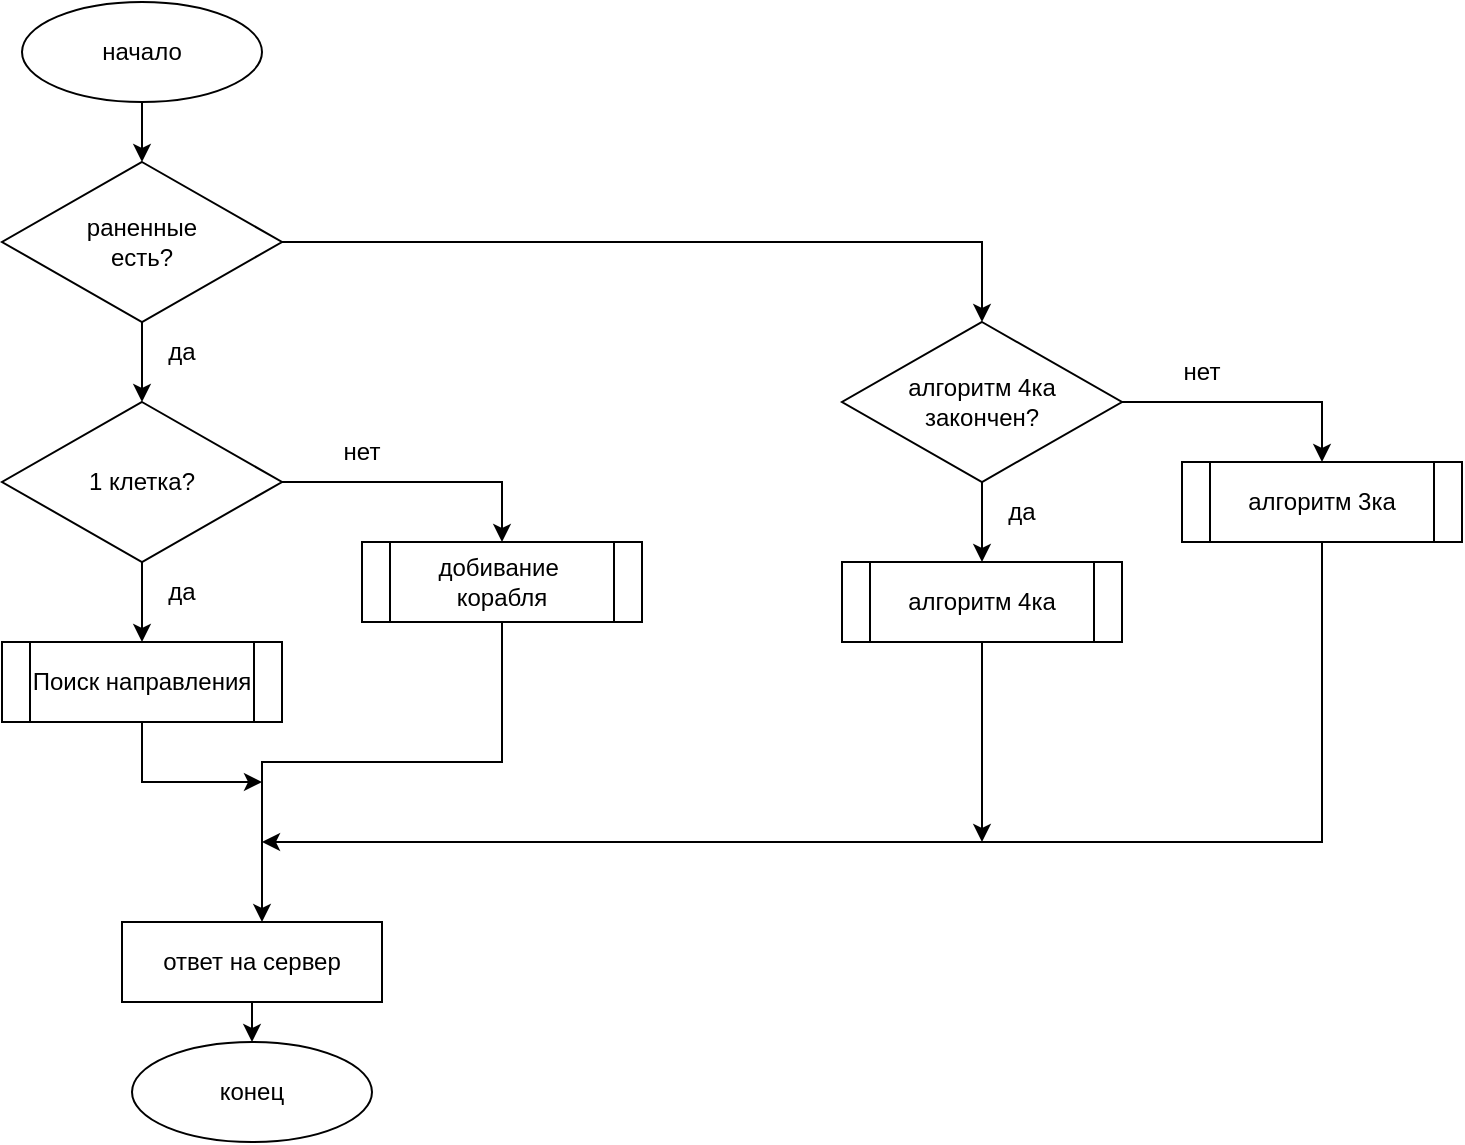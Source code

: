 <mxfile version="15.8.3" type="device" pages="5"><diagram id="OJeZ4VD4F5F3GH9WF82g" name="основной"><mxGraphModel dx="803" dy="327" grid="1" gridSize="10" guides="1" tooltips="1" connect="1" arrows="1" fold="1" page="1" pageScale="1" pageWidth="827" pageHeight="1169" math="0" shadow="0"><root><mxCell id="0"/><mxCell id="1" parent="0"/><mxCell id="x5MECzYhWeXr6_gvtdOV-2" style="edgeStyle=orthogonalEdgeStyle;rounded=0;orthogonalLoop=1;jettySize=auto;html=1;exitX=0.5;exitY=1;exitDx=0;exitDy=0;" edge="1" parent="1" source="x5MECzYhWeXr6_gvtdOV-1"><mxGeometry relative="1" as="geometry"><mxPoint x="100" y="120" as="targetPoint"/></mxGeometry></mxCell><mxCell id="x5MECzYhWeXr6_gvtdOV-1" value="начало" style="ellipse;whiteSpace=wrap;html=1;" vertex="1" parent="1"><mxGeometry x="40" y="40" width="120" height="50" as="geometry"/></mxCell><mxCell id="x5MECzYhWeXr6_gvtdOV-4" style="edgeStyle=orthogonalEdgeStyle;rounded=0;orthogonalLoop=1;jettySize=auto;html=1;exitX=0.5;exitY=1;exitDx=0;exitDy=0;" edge="1" parent="1" source="x5MECzYhWeXr6_gvtdOV-3"><mxGeometry relative="1" as="geometry"><mxPoint x="100" y="240" as="targetPoint"/></mxGeometry></mxCell><mxCell id="x5MECzYhWeXr6_gvtdOV-15" style="edgeStyle=orthogonalEdgeStyle;rounded=0;orthogonalLoop=1;jettySize=auto;html=1;exitX=1;exitY=0.5;exitDx=0;exitDy=0;" edge="1" parent="1" source="x5MECzYhWeXr6_gvtdOV-3"><mxGeometry relative="1" as="geometry"><mxPoint x="520" y="200" as="targetPoint"/><Array as="points"><mxPoint x="520" y="160"/><mxPoint x="520" y="200"/></Array></mxGeometry></mxCell><mxCell id="x5MECzYhWeXr6_gvtdOV-3" value="раненные&lt;br&gt;есть?" style="rhombus;whiteSpace=wrap;html=1;" vertex="1" parent="1"><mxGeometry x="30" y="120" width="140" height="80" as="geometry"/></mxCell><mxCell id="x5MECzYhWeXr6_gvtdOV-6" style="edgeStyle=orthogonalEdgeStyle;rounded=0;orthogonalLoop=1;jettySize=auto;html=1;exitX=0.5;exitY=1;exitDx=0;exitDy=0;" edge="1" parent="1" source="x5MECzYhWeXr6_gvtdOV-5"><mxGeometry relative="1" as="geometry"><mxPoint x="100" y="360" as="targetPoint"/></mxGeometry></mxCell><mxCell id="x5MECzYhWeXr6_gvtdOV-8" style="edgeStyle=orthogonalEdgeStyle;rounded=0;orthogonalLoop=1;jettySize=auto;html=1;exitX=1;exitY=0.5;exitDx=0;exitDy=0;" edge="1" parent="1" source="x5MECzYhWeXr6_gvtdOV-5"><mxGeometry relative="1" as="geometry"><mxPoint x="280" y="310" as="targetPoint"/><Array as="points"><mxPoint x="280" y="280"/></Array></mxGeometry></mxCell><mxCell id="x5MECzYhWeXr6_gvtdOV-5" value="1 клетка?" style="rhombus;whiteSpace=wrap;html=1;" vertex="1" parent="1"><mxGeometry x="30" y="240" width="140" height="80" as="geometry"/></mxCell><mxCell id="x5MECzYhWeXr6_gvtdOV-11" style="edgeStyle=orthogonalEdgeStyle;rounded=0;orthogonalLoop=1;jettySize=auto;html=1;exitX=0.5;exitY=1;exitDx=0;exitDy=0;" edge="1" parent="1" source="x5MECzYhWeXr6_gvtdOV-7"><mxGeometry relative="1" as="geometry"><mxPoint x="160" y="430" as="targetPoint"/><Array as="points"><mxPoint x="100" y="430"/></Array></mxGeometry></mxCell><mxCell id="x5MECzYhWeXr6_gvtdOV-7" value="Поиск направления" style="shape=process;whiteSpace=wrap;html=1;backgroundOutline=1;" vertex="1" parent="1"><mxGeometry x="30" y="360" width="140" height="40" as="geometry"/></mxCell><mxCell id="x5MECzYhWeXr6_gvtdOV-10" style="edgeStyle=orthogonalEdgeStyle;rounded=0;orthogonalLoop=1;jettySize=auto;html=1;exitX=0.5;exitY=1;exitDx=0;exitDy=0;" edge="1" parent="1" source="x5MECzYhWeXr6_gvtdOV-9"><mxGeometry relative="1" as="geometry"><mxPoint x="160" y="500" as="targetPoint"/><Array as="points"><mxPoint x="280" y="420"/><mxPoint x="160" y="420"/></Array></mxGeometry></mxCell><mxCell id="x5MECzYhWeXr6_gvtdOV-9" value="добивание&amp;nbsp;&lt;br&gt;корабля" style="shape=process;whiteSpace=wrap;html=1;backgroundOutline=1;" vertex="1" parent="1"><mxGeometry x="210" y="310" width="140" height="40" as="geometry"/></mxCell><mxCell id="x5MECzYhWeXr6_gvtdOV-12" value="да" style="text;html=1;strokeColor=none;fillColor=none;align=center;verticalAlign=middle;whiteSpace=wrap;rounded=0;" vertex="1" parent="1"><mxGeometry x="90" y="200" width="60" height="30" as="geometry"/></mxCell><mxCell id="x5MECzYhWeXr6_gvtdOV-13" value="да" style="text;html=1;strokeColor=none;fillColor=none;align=center;verticalAlign=middle;whiteSpace=wrap;rounded=0;" vertex="1" parent="1"><mxGeometry x="90" y="320" width="60" height="30" as="geometry"/></mxCell><mxCell id="x5MECzYhWeXr6_gvtdOV-14" value="нет" style="text;html=1;strokeColor=none;fillColor=none;align=center;verticalAlign=middle;whiteSpace=wrap;rounded=0;" vertex="1" parent="1"><mxGeometry x="180" y="250" width="60" height="30" as="geometry"/></mxCell><mxCell id="x5MECzYhWeXr6_gvtdOV-17" style="edgeStyle=orthogonalEdgeStyle;rounded=0;orthogonalLoop=1;jettySize=auto;html=1;exitX=0.5;exitY=1;exitDx=0;exitDy=0;" edge="1" parent="1" source="x5MECzYhWeXr6_gvtdOV-16"><mxGeometry relative="1" as="geometry"><mxPoint x="520" y="320" as="targetPoint"/></mxGeometry></mxCell><mxCell id="x5MECzYhWeXr6_gvtdOV-19" style="edgeStyle=orthogonalEdgeStyle;rounded=0;orthogonalLoop=1;jettySize=auto;html=1;exitX=1;exitY=0.5;exitDx=0;exitDy=0;" edge="1" parent="1" source="x5MECzYhWeXr6_gvtdOV-16"><mxGeometry relative="1" as="geometry"><mxPoint x="690" y="270" as="targetPoint"/><Array as="points"><mxPoint x="690" y="240"/><mxPoint x="690" y="250"/></Array></mxGeometry></mxCell><mxCell id="x5MECzYhWeXr6_gvtdOV-16" value="алгоритм 4ка&lt;br&gt;закончен?" style="rhombus;whiteSpace=wrap;html=1;" vertex="1" parent="1"><mxGeometry x="450" y="200" width="140" height="80" as="geometry"/></mxCell><mxCell id="x5MECzYhWeXr6_gvtdOV-24" style="edgeStyle=orthogonalEdgeStyle;rounded=0;orthogonalLoop=1;jettySize=auto;html=1;exitX=0.5;exitY=1;exitDx=0;exitDy=0;" edge="1" parent="1" source="x5MECzYhWeXr6_gvtdOV-18"><mxGeometry relative="1" as="geometry"><mxPoint x="520" y="460" as="targetPoint"/></mxGeometry></mxCell><mxCell id="x5MECzYhWeXr6_gvtdOV-18" value="алгоритм 4ка" style="shape=process;whiteSpace=wrap;html=1;backgroundOutline=1;" vertex="1" parent="1"><mxGeometry x="450" y="320" width="140" height="40" as="geometry"/></mxCell><mxCell id="x5MECzYhWeXr6_gvtdOV-23" style="edgeStyle=orthogonalEdgeStyle;rounded=0;orthogonalLoop=1;jettySize=auto;html=1;exitX=0.5;exitY=1;exitDx=0;exitDy=0;" edge="1" parent="1" source="x5MECzYhWeXr6_gvtdOV-20"><mxGeometry relative="1" as="geometry"><mxPoint x="160" y="460" as="targetPoint"/><Array as="points"><mxPoint x="690" y="460"/><mxPoint x="300" y="460"/></Array></mxGeometry></mxCell><mxCell id="x5MECzYhWeXr6_gvtdOV-20" value="алгоритм 3ка" style="shape=process;whiteSpace=wrap;html=1;backgroundOutline=1;" vertex="1" parent="1"><mxGeometry x="620" y="270" width="140" height="40" as="geometry"/></mxCell><mxCell id="x5MECzYhWeXr6_gvtdOV-21" value="да" style="text;html=1;strokeColor=none;fillColor=none;align=center;verticalAlign=middle;whiteSpace=wrap;rounded=0;" vertex="1" parent="1"><mxGeometry x="510" y="280" width="60" height="30" as="geometry"/></mxCell><mxCell id="x5MECzYhWeXr6_gvtdOV-22" value="нет" style="text;html=1;strokeColor=none;fillColor=none;align=center;verticalAlign=middle;whiteSpace=wrap;rounded=0;" vertex="1" parent="1"><mxGeometry x="600" y="210" width="60" height="30" as="geometry"/></mxCell><mxCell id="x5MECzYhWeXr6_gvtdOV-26" style="edgeStyle=orthogonalEdgeStyle;rounded=0;orthogonalLoop=1;jettySize=auto;html=1;exitX=0.5;exitY=1;exitDx=0;exitDy=0;" edge="1" parent="1" source="x5MECzYhWeXr6_gvtdOV-25"><mxGeometry relative="1" as="geometry"><mxPoint x="155" y="560" as="targetPoint"/></mxGeometry></mxCell><mxCell id="x5MECzYhWeXr6_gvtdOV-25" value="ответ на сервер" style="rounded=0;whiteSpace=wrap;html=1;" vertex="1" parent="1"><mxGeometry x="90" y="500" width="130" height="40" as="geometry"/></mxCell><mxCell id="x5MECzYhWeXr6_gvtdOV-27" value="конец" style="ellipse;whiteSpace=wrap;html=1;" vertex="1" parent="1"><mxGeometry x="95" y="560" width="120" height="50" as="geometry"/></mxCell></root></mxGraphModel></diagram><diagram id="WjzGXSbP7qTX0ZTYkL7_" name="4ка"><mxGraphModel dx="803" dy="327" grid="1" gridSize="10" guides="1" tooltips="1" connect="1" arrows="1" fold="1" page="1" pageScale="1" pageWidth="827" pageHeight="1169" math="0" shadow="0"><root><mxCell id="vYSb-GDmOrMwZMZDwhHM-0"/><mxCell id="vYSb-GDmOrMwZMZDwhHM-1" parent="vYSb-GDmOrMwZMZDwhHM-0"/><mxCell id="vYSb-GDmOrMwZMZDwhHM-3" style="edgeStyle=orthogonalEdgeStyle;rounded=0;orthogonalLoop=1;jettySize=auto;html=1;exitX=0.5;exitY=1;exitDx=0;exitDy=0;" edge="1" parent="vYSb-GDmOrMwZMZDwhHM-1" source="vYSb-GDmOrMwZMZDwhHM-2"><mxGeometry relative="1" as="geometry"><mxPoint x="100" y="120" as="targetPoint"/></mxGeometry></mxCell><mxCell id="vYSb-GDmOrMwZMZDwhHM-2" value="4ка&lt;br&gt;начало" style="ellipse;whiteSpace=wrap;html=1;" vertex="1" parent="vYSb-GDmOrMwZMZDwhHM-1"><mxGeometry x="40" y="40" width="120" height="50" as="geometry"/></mxCell><mxCell id="vYSb-GDmOrMwZMZDwhHM-5" style="edgeStyle=orthogonalEdgeStyle;rounded=0;orthogonalLoop=1;jettySize=auto;html=1;exitX=0.5;exitY=1;exitDx=0;exitDy=0;" edge="1" parent="vYSb-GDmOrMwZMZDwhHM-1" source="vYSb-GDmOrMwZMZDwhHM-4"><mxGeometry relative="1" as="geometry"><mxPoint x="100" y="180" as="targetPoint"/></mxGeometry></mxCell><mxCell id="vYSb-GDmOrMwZMZDwhHM-4" value="i:=4&lt;br&gt;j:=1" style="rounded=0;whiteSpace=wrap;html=1;" vertex="1" parent="vYSb-GDmOrMwZMZDwhHM-1"><mxGeometry x="40" y="120" width="120" height="40" as="geometry"/></mxCell><mxCell id="vYSb-GDmOrMwZMZDwhHM-7" style="edgeStyle=orthogonalEdgeStyle;rounded=0;orthogonalLoop=1;jettySize=auto;html=1;exitX=1;exitY=0.5;exitDx=0;exitDy=0;" edge="1" parent="vYSb-GDmOrMwZMZDwhHM-1" source="vYSb-GDmOrMwZMZDwhHM-6"><mxGeometry relative="1" as="geometry"><mxPoint x="260" y="240" as="targetPoint"/><Array as="points"><mxPoint x="260" y="220"/></Array></mxGeometry></mxCell><mxCell id="vYSb-GDmOrMwZMZDwhHM-8" style="edgeStyle=orthogonalEdgeStyle;rounded=0;orthogonalLoop=1;jettySize=auto;html=1;exitX=0.5;exitY=1;exitDx=0;exitDy=0;" edge="1" parent="vYSb-GDmOrMwZMZDwhHM-1" source="vYSb-GDmOrMwZMZDwhHM-6"><mxGeometry relative="1" as="geometry"><mxPoint x="100" y="310" as="targetPoint"/></mxGeometry></mxCell><mxCell id="vYSb-GDmOrMwZMZDwhHM-6" value="M[i,j] занято?" style="rhombus;whiteSpace=wrap;html=1;" vertex="1" parent="vYSb-GDmOrMwZMZDwhHM-1"><mxGeometry x="40" y="180" width="120" height="80" as="geometry"/></mxCell><mxCell id="vYSb-GDmOrMwZMZDwhHM-9" value="да" style="text;html=1;strokeColor=none;fillColor=none;align=center;verticalAlign=middle;whiteSpace=wrap;rounded=0;" vertex="1" parent="vYSb-GDmOrMwZMZDwhHM-1"><mxGeometry x="90" y="270" width="60" height="30" as="geometry"/></mxCell><mxCell id="vYSb-GDmOrMwZMZDwhHM-11" style="edgeStyle=orthogonalEdgeStyle;rounded=0;orthogonalLoop=1;jettySize=auto;html=1;exitX=0.5;exitY=1;exitDx=0;exitDy=0;" edge="1" parent="vYSb-GDmOrMwZMZDwhHM-1" source="vYSb-GDmOrMwZMZDwhHM-10"><mxGeometry relative="1" as="geometry"><mxPoint x="100" y="420" as="targetPoint"/></mxGeometry></mxCell><mxCell id="vYSb-GDmOrMwZMZDwhHM-32" style="edgeStyle=orthogonalEdgeStyle;rounded=0;orthogonalLoop=1;jettySize=auto;html=1;exitX=1;exitY=0.5;exitDx=0;exitDy=0;" edge="1" parent="vYSb-GDmOrMwZMZDwhHM-1" source="vYSb-GDmOrMwZMZDwhHM-10"><mxGeometry relative="1" as="geometry"><mxPoint x="260" y="380" as="targetPoint"/><Array as="points"><mxPoint x="260" y="350"/></Array></mxGeometry></mxCell><mxCell id="vYSb-GDmOrMwZMZDwhHM-10" value="i =1 ?" style="rhombus;whiteSpace=wrap;html=1;" vertex="1" parent="vYSb-GDmOrMwZMZDwhHM-1"><mxGeometry x="40" y="310" width="120" height="80" as="geometry"/></mxCell><mxCell id="vYSb-GDmOrMwZMZDwhHM-12" value="нет" style="text;html=1;strokeColor=none;fillColor=none;align=center;verticalAlign=middle;whiteSpace=wrap;rounded=0;" vertex="1" parent="vYSb-GDmOrMwZMZDwhHM-1"><mxGeometry x="90" y="390" width="60" height="30" as="geometry"/></mxCell><mxCell id="vYSb-GDmOrMwZMZDwhHM-14" style="edgeStyle=orthogonalEdgeStyle;rounded=0;orthogonalLoop=1;jettySize=auto;html=1;exitX=0.5;exitY=1;exitDx=0;exitDy=0;" edge="1" parent="vYSb-GDmOrMwZMZDwhHM-1" source="vYSb-GDmOrMwZMZDwhHM-13"><mxGeometry relative="1" as="geometry"><mxPoint x="100" y="170" as="targetPoint"/><Array as="points"><mxPoint x="100" y="480"/><mxPoint x="20" y="480"/><mxPoint x="20" y="170"/></Array></mxGeometry></mxCell><mxCell id="vYSb-GDmOrMwZMZDwhHM-13" value="dec(i)&lt;br&gt;inc(j)" style="rounded=0;whiteSpace=wrap;html=1;" vertex="1" parent="vYSb-GDmOrMwZMZDwhHM-1"><mxGeometry x="40" y="420" width="120" height="40" as="geometry"/></mxCell><mxCell id="vYSb-GDmOrMwZMZDwhHM-15" value="нет" style="text;html=1;strokeColor=none;fillColor=none;align=center;verticalAlign=middle;whiteSpace=wrap;rounded=0;" vertex="1" parent="vYSb-GDmOrMwZMZDwhHM-1"><mxGeometry x="150" y="190" width="60" height="30" as="geometry"/></mxCell><mxCell id="vYSb-GDmOrMwZMZDwhHM-30" style="edgeStyle=orthogonalEdgeStyle;rounded=0;orthogonalLoop=1;jettySize=auto;html=1;exitX=0.5;exitY=1;exitDx=0;exitDy=0;" edge="1" parent="vYSb-GDmOrMwZMZDwhHM-1" source="vYSb-GDmOrMwZMZDwhHM-29"><mxGeometry relative="1" as="geometry"><mxPoint x="260" y="290" as="targetPoint"/><Array as="points"><mxPoint x="260" y="290"/><mxPoint x="260" y="290"/></Array></mxGeometry></mxCell><mxCell id="vYSb-GDmOrMwZMZDwhHM-29" value="Выстрел:=[i,j]" style="rounded=0;whiteSpace=wrap;html=1;" vertex="1" parent="vYSb-GDmOrMwZMZDwhHM-1"><mxGeometry x="200" y="240" width="120" height="30" as="geometry"/></mxCell><mxCell id="vYSb-GDmOrMwZMZDwhHM-33" style="edgeStyle=orthogonalEdgeStyle;rounded=0;orthogonalLoop=1;jettySize=auto;html=1;exitX=0.5;exitY=1;exitDx=0;exitDy=0;" edge="1" parent="vYSb-GDmOrMwZMZDwhHM-1" source="vYSb-GDmOrMwZMZDwhHM-31"><mxGeometry relative="1" as="geometry"><mxPoint x="260" y="440" as="targetPoint"/><Array as="points"><mxPoint x="260" y="330"/><mxPoint x="360" y="330"/><mxPoint x="360" y="440"/><mxPoint x="270" y="440"/></Array></mxGeometry></mxCell><mxCell id="vYSb-GDmOrMwZMZDwhHM-31" value="Сделать клетку занятой" style="rounded=0;whiteSpace=wrap;html=1;" vertex="1" parent="vYSb-GDmOrMwZMZDwhHM-1"><mxGeometry x="200" y="290" width="120" height="30" as="geometry"/></mxCell><mxCell id="vYSb-GDmOrMwZMZDwhHM-34" value="да" style="text;html=1;strokeColor=none;fillColor=none;align=center;verticalAlign=middle;whiteSpace=wrap;rounded=0;" vertex="1" parent="vYSb-GDmOrMwZMZDwhHM-1"><mxGeometry x="150" y="330" width="60" height="30" as="geometry"/></mxCell><mxCell id="vYSb-GDmOrMwZMZDwhHM-36" style="edgeStyle=orthogonalEdgeStyle;rounded=0;orthogonalLoop=1;jettySize=auto;html=1;exitX=0.5;exitY=1;exitDx=0;exitDy=0;" edge="1" parent="vYSb-GDmOrMwZMZDwhHM-1" source="vYSb-GDmOrMwZMZDwhHM-35"><mxGeometry relative="1" as="geometry"><mxPoint x="260" y="480" as="targetPoint"/><Array as="points"><mxPoint x="260" y="470"/></Array></mxGeometry></mxCell><mxCell id="vYSb-GDmOrMwZMZDwhHM-35" value="2ая диагональ" style="shape=process;whiteSpace=wrap;html=1;backgroundOutline=1;" vertex="1" parent="vYSb-GDmOrMwZMZDwhHM-1"><mxGeometry x="200" y="380" width="120" height="40" as="geometry"/></mxCell><mxCell id="vYSb-GDmOrMwZMZDwhHM-37" value="4ка&lt;br&gt;конец" style="ellipse;whiteSpace=wrap;html=1;" vertex="1" parent="vYSb-GDmOrMwZMZDwhHM-1"><mxGeometry x="200" y="480" width="120" height="50" as="geometry"/></mxCell><mxCell id="vYSb-GDmOrMwZMZDwhHM-38" style="edgeStyle=orthogonalEdgeStyle;rounded=0;orthogonalLoop=1;jettySize=auto;html=1;exitX=0.5;exitY=1;exitDx=0;exitDy=0;" edge="1" parent="vYSb-GDmOrMwZMZDwhHM-1" source="vYSb-GDmOrMwZMZDwhHM-39"><mxGeometry relative="1" as="geometry"><mxPoint x="450" y="120" as="targetPoint"/></mxGeometry></mxCell><mxCell id="vYSb-GDmOrMwZMZDwhHM-39" value="2ая диагональ&lt;br&gt;начало" style="ellipse;whiteSpace=wrap;html=1;" vertex="1" parent="vYSb-GDmOrMwZMZDwhHM-1"><mxGeometry x="390" y="40" width="120" height="50" as="geometry"/></mxCell><mxCell id="vYSb-GDmOrMwZMZDwhHM-40" style="edgeStyle=orthogonalEdgeStyle;rounded=0;orthogonalLoop=1;jettySize=auto;html=1;exitX=0.5;exitY=1;exitDx=0;exitDy=0;" edge="1" parent="vYSb-GDmOrMwZMZDwhHM-1" source="vYSb-GDmOrMwZMZDwhHM-41"><mxGeometry relative="1" as="geometry"><mxPoint x="450" y="180" as="targetPoint"/></mxGeometry></mxCell><mxCell id="vYSb-GDmOrMwZMZDwhHM-41" value="i:=8&lt;br&gt;j:=1" style="rounded=0;whiteSpace=wrap;html=1;" vertex="1" parent="vYSb-GDmOrMwZMZDwhHM-1"><mxGeometry x="390" y="120" width="120" height="40" as="geometry"/></mxCell><mxCell id="vYSb-GDmOrMwZMZDwhHM-42" style="edgeStyle=orthogonalEdgeStyle;rounded=0;orthogonalLoop=1;jettySize=auto;html=1;exitX=1;exitY=0.5;exitDx=0;exitDy=0;" edge="1" parent="vYSb-GDmOrMwZMZDwhHM-1" source="vYSb-GDmOrMwZMZDwhHM-44"><mxGeometry relative="1" as="geometry"><mxPoint x="610" y="240" as="targetPoint"/><Array as="points"><mxPoint x="610" y="220"/></Array></mxGeometry></mxCell><mxCell id="vYSb-GDmOrMwZMZDwhHM-43" style="edgeStyle=orthogonalEdgeStyle;rounded=0;orthogonalLoop=1;jettySize=auto;html=1;exitX=0.5;exitY=1;exitDx=0;exitDy=0;" edge="1" parent="vYSb-GDmOrMwZMZDwhHM-1" source="vYSb-GDmOrMwZMZDwhHM-44"><mxGeometry relative="1" as="geometry"><mxPoint x="450" y="310" as="targetPoint"/></mxGeometry></mxCell><mxCell id="vYSb-GDmOrMwZMZDwhHM-44" value="M[i,j] занято?" style="rhombus;whiteSpace=wrap;html=1;" vertex="1" parent="vYSb-GDmOrMwZMZDwhHM-1"><mxGeometry x="390" y="180" width="120" height="80" as="geometry"/></mxCell><mxCell id="vYSb-GDmOrMwZMZDwhHM-45" value="да" style="text;html=1;strokeColor=none;fillColor=none;align=center;verticalAlign=middle;whiteSpace=wrap;rounded=0;" vertex="1" parent="vYSb-GDmOrMwZMZDwhHM-1"><mxGeometry x="440" y="270" width="60" height="30" as="geometry"/></mxCell><mxCell id="vYSb-GDmOrMwZMZDwhHM-46" style="edgeStyle=orthogonalEdgeStyle;rounded=0;orthogonalLoop=1;jettySize=auto;html=1;exitX=0.5;exitY=1;exitDx=0;exitDy=0;" edge="1" parent="vYSb-GDmOrMwZMZDwhHM-1" source="vYSb-GDmOrMwZMZDwhHM-48"><mxGeometry relative="1" as="geometry"><mxPoint x="450" y="420" as="targetPoint"/></mxGeometry></mxCell><mxCell id="vYSb-GDmOrMwZMZDwhHM-47" style="edgeStyle=orthogonalEdgeStyle;rounded=0;orthogonalLoop=1;jettySize=auto;html=1;exitX=1;exitY=0.5;exitDx=0;exitDy=0;" edge="1" parent="vYSb-GDmOrMwZMZDwhHM-1" source="vYSb-GDmOrMwZMZDwhHM-48"><mxGeometry relative="1" as="geometry"><mxPoint x="610" y="380" as="targetPoint"/><Array as="points"><mxPoint x="610" y="350"/></Array></mxGeometry></mxCell><mxCell id="vYSb-GDmOrMwZMZDwhHM-48" value="i =1 ?" style="rhombus;whiteSpace=wrap;html=1;" vertex="1" parent="vYSb-GDmOrMwZMZDwhHM-1"><mxGeometry x="390" y="310" width="120" height="80" as="geometry"/></mxCell><mxCell id="vYSb-GDmOrMwZMZDwhHM-49" value="нет" style="text;html=1;strokeColor=none;fillColor=none;align=center;verticalAlign=middle;whiteSpace=wrap;rounded=0;" vertex="1" parent="vYSb-GDmOrMwZMZDwhHM-1"><mxGeometry x="440" y="390" width="60" height="30" as="geometry"/></mxCell><mxCell id="vYSb-GDmOrMwZMZDwhHM-50" style="edgeStyle=orthogonalEdgeStyle;rounded=0;orthogonalLoop=1;jettySize=auto;html=1;exitX=0.5;exitY=1;exitDx=0;exitDy=0;" edge="1" parent="vYSb-GDmOrMwZMZDwhHM-1" source="vYSb-GDmOrMwZMZDwhHM-51"><mxGeometry relative="1" as="geometry"><mxPoint x="450" y="170" as="targetPoint"/><Array as="points"><mxPoint x="450" y="480"/><mxPoint x="370" y="480"/><mxPoint x="370" y="170"/></Array></mxGeometry></mxCell><mxCell id="vYSb-GDmOrMwZMZDwhHM-51" value="dec(i)&lt;br&gt;inc(j)" style="rounded=0;whiteSpace=wrap;html=1;" vertex="1" parent="vYSb-GDmOrMwZMZDwhHM-1"><mxGeometry x="390" y="420" width="120" height="40" as="geometry"/></mxCell><mxCell id="vYSb-GDmOrMwZMZDwhHM-52" value="нет" style="text;html=1;strokeColor=none;fillColor=none;align=center;verticalAlign=middle;whiteSpace=wrap;rounded=0;" vertex="1" parent="vYSb-GDmOrMwZMZDwhHM-1"><mxGeometry x="500" y="190" width="60" height="30" as="geometry"/></mxCell><mxCell id="vYSb-GDmOrMwZMZDwhHM-53" style="edgeStyle=orthogonalEdgeStyle;rounded=0;orthogonalLoop=1;jettySize=auto;html=1;exitX=0.5;exitY=1;exitDx=0;exitDy=0;" edge="1" parent="vYSb-GDmOrMwZMZDwhHM-1" source="vYSb-GDmOrMwZMZDwhHM-54"><mxGeometry relative="1" as="geometry"><mxPoint x="610" y="290" as="targetPoint"/><Array as="points"><mxPoint x="610" y="290"/><mxPoint x="610" y="290"/></Array></mxGeometry></mxCell><mxCell id="vYSb-GDmOrMwZMZDwhHM-54" value="Выстрел:=[i,j]" style="rounded=0;whiteSpace=wrap;html=1;" vertex="1" parent="vYSb-GDmOrMwZMZDwhHM-1"><mxGeometry x="550" y="240" width="120" height="30" as="geometry"/></mxCell><mxCell id="vYSb-GDmOrMwZMZDwhHM-55" style="edgeStyle=orthogonalEdgeStyle;rounded=0;orthogonalLoop=1;jettySize=auto;html=1;exitX=0.5;exitY=1;exitDx=0;exitDy=0;" edge="1" parent="vYSb-GDmOrMwZMZDwhHM-1" source="vYSb-GDmOrMwZMZDwhHM-56"><mxGeometry relative="1" as="geometry"><mxPoint x="610" y="440" as="targetPoint"/><Array as="points"><mxPoint x="610" y="330"/><mxPoint x="710" y="330"/><mxPoint x="710" y="440"/><mxPoint x="620" y="440"/></Array></mxGeometry></mxCell><mxCell id="vYSb-GDmOrMwZMZDwhHM-56" value="Сделать клетку занятой" style="rounded=0;whiteSpace=wrap;html=1;" vertex="1" parent="vYSb-GDmOrMwZMZDwhHM-1"><mxGeometry x="550" y="290" width="120" height="30" as="geometry"/></mxCell><mxCell id="vYSb-GDmOrMwZMZDwhHM-57" value="да" style="text;html=1;strokeColor=none;fillColor=none;align=center;verticalAlign=middle;whiteSpace=wrap;rounded=0;" vertex="1" parent="vYSb-GDmOrMwZMZDwhHM-1"><mxGeometry x="500" y="330" width="60" height="30" as="geometry"/></mxCell><mxCell id="vYSb-GDmOrMwZMZDwhHM-58" style="edgeStyle=orthogonalEdgeStyle;rounded=0;orthogonalLoop=1;jettySize=auto;html=1;exitX=0.5;exitY=1;exitDx=0;exitDy=0;" edge="1" parent="vYSb-GDmOrMwZMZDwhHM-1" source="vYSb-GDmOrMwZMZDwhHM-59"><mxGeometry relative="1" as="geometry"><mxPoint x="610" y="480" as="targetPoint"/><Array as="points"><mxPoint x="610" y="470"/></Array></mxGeometry></mxCell><mxCell id="vYSb-GDmOrMwZMZDwhHM-59" value="3ая диагональ" style="shape=process;whiteSpace=wrap;html=1;backgroundOutline=1;" vertex="1" parent="vYSb-GDmOrMwZMZDwhHM-1"><mxGeometry x="550" y="380" width="120" height="40" as="geometry"/></mxCell><mxCell id="vYSb-GDmOrMwZMZDwhHM-60" value="2ая диагональ&lt;br&gt;конец" style="ellipse;whiteSpace=wrap;html=1;" vertex="1" parent="vYSb-GDmOrMwZMZDwhHM-1"><mxGeometry x="550" y="480" width="120" height="50" as="geometry"/></mxCell><mxCell id="vYSb-GDmOrMwZMZDwhHM-61" style="edgeStyle=orthogonalEdgeStyle;rounded=0;orthogonalLoop=1;jettySize=auto;html=1;exitX=0.5;exitY=1;exitDx=0;exitDy=0;" edge="1" parent="vYSb-GDmOrMwZMZDwhHM-1" source="vYSb-GDmOrMwZMZDwhHM-62"><mxGeometry relative="1" as="geometry"><mxPoint x="110" y="610" as="targetPoint"/></mxGeometry></mxCell><mxCell id="vYSb-GDmOrMwZMZDwhHM-62" value="3 диагональ&lt;br&gt;начало" style="ellipse;whiteSpace=wrap;html=1;" vertex="1" parent="vYSb-GDmOrMwZMZDwhHM-1"><mxGeometry x="50" y="530" width="120" height="50" as="geometry"/></mxCell><mxCell id="vYSb-GDmOrMwZMZDwhHM-63" style="edgeStyle=orthogonalEdgeStyle;rounded=0;orthogonalLoop=1;jettySize=auto;html=1;exitX=0.5;exitY=1;exitDx=0;exitDy=0;" edge="1" parent="vYSb-GDmOrMwZMZDwhHM-1" source="vYSb-GDmOrMwZMZDwhHM-64"><mxGeometry relative="1" as="geometry"><mxPoint x="110" y="670" as="targetPoint"/></mxGeometry></mxCell><mxCell id="vYSb-GDmOrMwZMZDwhHM-64" value="i:=10&lt;br&gt;j:=3" style="rounded=0;whiteSpace=wrap;html=1;" vertex="1" parent="vYSb-GDmOrMwZMZDwhHM-1"><mxGeometry x="50" y="610" width="120" height="40" as="geometry"/></mxCell><mxCell id="vYSb-GDmOrMwZMZDwhHM-65" style="edgeStyle=orthogonalEdgeStyle;rounded=0;orthogonalLoop=1;jettySize=auto;html=1;exitX=1;exitY=0.5;exitDx=0;exitDy=0;" edge="1" parent="vYSb-GDmOrMwZMZDwhHM-1" source="vYSb-GDmOrMwZMZDwhHM-67"><mxGeometry relative="1" as="geometry"><mxPoint x="270" y="730" as="targetPoint"/><Array as="points"><mxPoint x="270" y="710"/></Array></mxGeometry></mxCell><mxCell id="vYSb-GDmOrMwZMZDwhHM-66" style="edgeStyle=orthogonalEdgeStyle;rounded=0;orthogonalLoop=1;jettySize=auto;html=1;exitX=0.5;exitY=1;exitDx=0;exitDy=0;" edge="1" parent="vYSb-GDmOrMwZMZDwhHM-1" source="vYSb-GDmOrMwZMZDwhHM-67"><mxGeometry relative="1" as="geometry"><mxPoint x="110" y="800" as="targetPoint"/></mxGeometry></mxCell><mxCell id="vYSb-GDmOrMwZMZDwhHM-67" value="M[i,j] занято?" style="rhombus;whiteSpace=wrap;html=1;" vertex="1" parent="vYSb-GDmOrMwZMZDwhHM-1"><mxGeometry x="50" y="670" width="120" height="80" as="geometry"/></mxCell><mxCell id="vYSb-GDmOrMwZMZDwhHM-68" value="да" style="text;html=1;strokeColor=none;fillColor=none;align=center;verticalAlign=middle;whiteSpace=wrap;rounded=0;" vertex="1" parent="vYSb-GDmOrMwZMZDwhHM-1"><mxGeometry x="100" y="760" width="60" height="30" as="geometry"/></mxCell><mxCell id="vYSb-GDmOrMwZMZDwhHM-69" style="edgeStyle=orthogonalEdgeStyle;rounded=0;orthogonalLoop=1;jettySize=auto;html=1;exitX=0.5;exitY=1;exitDx=0;exitDy=0;" edge="1" parent="vYSb-GDmOrMwZMZDwhHM-1" source="vYSb-GDmOrMwZMZDwhHM-71"><mxGeometry relative="1" as="geometry"><mxPoint x="110" y="910" as="targetPoint"/></mxGeometry></mxCell><mxCell id="vYSb-GDmOrMwZMZDwhHM-70" style="edgeStyle=orthogonalEdgeStyle;rounded=0;orthogonalLoop=1;jettySize=auto;html=1;exitX=1;exitY=0.5;exitDx=0;exitDy=0;" edge="1" parent="vYSb-GDmOrMwZMZDwhHM-1" source="vYSb-GDmOrMwZMZDwhHM-71"><mxGeometry relative="1" as="geometry"><mxPoint x="270" y="870" as="targetPoint"/><Array as="points"><mxPoint x="270" y="840"/></Array></mxGeometry></mxCell><mxCell id="vYSb-GDmOrMwZMZDwhHM-71" value="i =1 ?" style="rhombus;whiteSpace=wrap;html=1;" vertex="1" parent="vYSb-GDmOrMwZMZDwhHM-1"><mxGeometry x="50" y="800" width="120" height="80" as="geometry"/></mxCell><mxCell id="vYSb-GDmOrMwZMZDwhHM-72" value="нет" style="text;html=1;strokeColor=none;fillColor=none;align=center;verticalAlign=middle;whiteSpace=wrap;rounded=0;" vertex="1" parent="vYSb-GDmOrMwZMZDwhHM-1"><mxGeometry x="100" y="880" width="60" height="30" as="geometry"/></mxCell><mxCell id="vYSb-GDmOrMwZMZDwhHM-73" style="edgeStyle=orthogonalEdgeStyle;rounded=0;orthogonalLoop=1;jettySize=auto;html=1;exitX=0.5;exitY=1;exitDx=0;exitDy=0;" edge="1" parent="vYSb-GDmOrMwZMZDwhHM-1" source="vYSb-GDmOrMwZMZDwhHM-74"><mxGeometry relative="1" as="geometry"><mxPoint x="110" y="660" as="targetPoint"/><Array as="points"><mxPoint x="110" y="970"/><mxPoint x="30" y="970"/><mxPoint x="30" y="660"/></Array></mxGeometry></mxCell><mxCell id="vYSb-GDmOrMwZMZDwhHM-74" value="dec(i)&lt;br&gt;inc(j)" style="rounded=0;whiteSpace=wrap;html=1;" vertex="1" parent="vYSb-GDmOrMwZMZDwhHM-1"><mxGeometry x="50" y="910" width="120" height="40" as="geometry"/></mxCell><mxCell id="vYSb-GDmOrMwZMZDwhHM-75" value="нет" style="text;html=1;strokeColor=none;fillColor=none;align=center;verticalAlign=middle;whiteSpace=wrap;rounded=0;" vertex="1" parent="vYSb-GDmOrMwZMZDwhHM-1"><mxGeometry x="160" y="680" width="60" height="30" as="geometry"/></mxCell><mxCell id="vYSb-GDmOrMwZMZDwhHM-76" style="edgeStyle=orthogonalEdgeStyle;rounded=0;orthogonalLoop=1;jettySize=auto;html=1;exitX=0.5;exitY=1;exitDx=0;exitDy=0;" edge="1" parent="vYSb-GDmOrMwZMZDwhHM-1" source="vYSb-GDmOrMwZMZDwhHM-77"><mxGeometry relative="1" as="geometry"><mxPoint x="270" y="780" as="targetPoint"/><Array as="points"><mxPoint x="270" y="780"/><mxPoint x="270" y="780"/></Array></mxGeometry></mxCell><mxCell id="vYSb-GDmOrMwZMZDwhHM-77" value="Выстрел:=[i,j]" style="rounded=0;whiteSpace=wrap;html=1;" vertex="1" parent="vYSb-GDmOrMwZMZDwhHM-1"><mxGeometry x="210" y="730" width="120" height="30" as="geometry"/></mxCell><mxCell id="vYSb-GDmOrMwZMZDwhHM-78" style="edgeStyle=orthogonalEdgeStyle;rounded=0;orthogonalLoop=1;jettySize=auto;html=1;exitX=0.5;exitY=1;exitDx=0;exitDy=0;" edge="1" parent="vYSb-GDmOrMwZMZDwhHM-1" source="vYSb-GDmOrMwZMZDwhHM-79"><mxGeometry relative="1" as="geometry"><mxPoint x="270" y="930" as="targetPoint"/><Array as="points"><mxPoint x="270" y="820"/><mxPoint x="370" y="820"/><mxPoint x="370" y="930"/><mxPoint x="280" y="930"/></Array></mxGeometry></mxCell><mxCell id="vYSb-GDmOrMwZMZDwhHM-79" value="Сделать клетку занятой" style="rounded=0;whiteSpace=wrap;html=1;" vertex="1" parent="vYSb-GDmOrMwZMZDwhHM-1"><mxGeometry x="210" y="780" width="120" height="30" as="geometry"/></mxCell><mxCell id="vYSb-GDmOrMwZMZDwhHM-80" value="да" style="text;html=1;strokeColor=none;fillColor=none;align=center;verticalAlign=middle;whiteSpace=wrap;rounded=0;" vertex="1" parent="vYSb-GDmOrMwZMZDwhHM-1"><mxGeometry x="160" y="820" width="60" height="30" as="geometry"/></mxCell><mxCell id="vYSb-GDmOrMwZMZDwhHM-81" style="edgeStyle=orthogonalEdgeStyle;rounded=0;orthogonalLoop=1;jettySize=auto;html=1;exitX=0.5;exitY=1;exitDx=0;exitDy=0;" edge="1" parent="vYSb-GDmOrMwZMZDwhHM-1" source="vYSb-GDmOrMwZMZDwhHM-82"><mxGeometry relative="1" as="geometry"><mxPoint x="270" y="970" as="targetPoint"/><Array as="points"><mxPoint x="270" y="960"/></Array></mxGeometry></mxCell><mxCell id="vYSb-GDmOrMwZMZDwhHM-82" value="4ая диагональ" style="shape=process;whiteSpace=wrap;html=1;backgroundOutline=1;" vertex="1" parent="vYSb-GDmOrMwZMZDwhHM-1"><mxGeometry x="210" y="870" width="120" height="40" as="geometry"/></mxCell><mxCell id="vYSb-GDmOrMwZMZDwhHM-83" value="3 диагональ&lt;br&gt;конец" style="ellipse;whiteSpace=wrap;html=1;" vertex="1" parent="vYSb-GDmOrMwZMZDwhHM-1"><mxGeometry x="210" y="970" width="120" height="50" as="geometry"/></mxCell><mxCell id="vYSb-GDmOrMwZMZDwhHM-84" style="edgeStyle=orthogonalEdgeStyle;rounded=0;orthogonalLoop=1;jettySize=auto;html=1;exitX=0.5;exitY=1;exitDx=0;exitDy=0;" edge="1" parent="vYSb-GDmOrMwZMZDwhHM-1" source="vYSb-GDmOrMwZMZDwhHM-85"><mxGeometry relative="1" as="geometry"><mxPoint x="480" y="620" as="targetPoint"/></mxGeometry></mxCell><mxCell id="vYSb-GDmOrMwZMZDwhHM-85" value="4 диагональ&lt;br&gt;начало" style="ellipse;whiteSpace=wrap;html=1;" vertex="1" parent="vYSb-GDmOrMwZMZDwhHM-1"><mxGeometry x="420" y="540" width="120" height="50" as="geometry"/></mxCell><mxCell id="vYSb-GDmOrMwZMZDwhHM-86" style="edgeStyle=orthogonalEdgeStyle;rounded=0;orthogonalLoop=1;jettySize=auto;html=1;exitX=0.5;exitY=1;exitDx=0;exitDy=0;" edge="1" parent="vYSb-GDmOrMwZMZDwhHM-1" source="vYSb-GDmOrMwZMZDwhHM-87"><mxGeometry relative="1" as="geometry"><mxPoint x="480" y="680" as="targetPoint"/></mxGeometry></mxCell><mxCell id="vYSb-GDmOrMwZMZDwhHM-87" value="i:=10&lt;br&gt;j:=8" style="rounded=0;whiteSpace=wrap;html=1;" vertex="1" parent="vYSb-GDmOrMwZMZDwhHM-1"><mxGeometry x="420" y="620" width="120" height="40" as="geometry"/></mxCell><mxCell id="vYSb-GDmOrMwZMZDwhHM-88" style="edgeStyle=orthogonalEdgeStyle;rounded=0;orthogonalLoop=1;jettySize=auto;html=1;exitX=1;exitY=0.5;exitDx=0;exitDy=0;" edge="1" parent="vYSb-GDmOrMwZMZDwhHM-1" source="vYSb-GDmOrMwZMZDwhHM-90"><mxGeometry relative="1" as="geometry"><mxPoint x="640" y="740" as="targetPoint"/><Array as="points"><mxPoint x="640" y="720"/></Array></mxGeometry></mxCell><mxCell id="vYSb-GDmOrMwZMZDwhHM-89" style="edgeStyle=orthogonalEdgeStyle;rounded=0;orthogonalLoop=1;jettySize=auto;html=1;exitX=0.5;exitY=1;exitDx=0;exitDy=0;" edge="1" parent="vYSb-GDmOrMwZMZDwhHM-1" source="vYSb-GDmOrMwZMZDwhHM-90"><mxGeometry relative="1" as="geometry"><mxPoint x="480" y="810" as="targetPoint"/></mxGeometry></mxCell><mxCell id="vYSb-GDmOrMwZMZDwhHM-90" value="M[i,j] занято?" style="rhombus;whiteSpace=wrap;html=1;" vertex="1" parent="vYSb-GDmOrMwZMZDwhHM-1"><mxGeometry x="420" y="680" width="120" height="80" as="geometry"/></mxCell><mxCell id="vYSb-GDmOrMwZMZDwhHM-91" value="да" style="text;html=1;strokeColor=none;fillColor=none;align=center;verticalAlign=middle;whiteSpace=wrap;rounded=0;" vertex="1" parent="vYSb-GDmOrMwZMZDwhHM-1"><mxGeometry x="470" y="770" width="60" height="30" as="geometry"/></mxCell><mxCell id="vYSb-GDmOrMwZMZDwhHM-92" style="edgeStyle=orthogonalEdgeStyle;rounded=0;orthogonalLoop=1;jettySize=auto;html=1;exitX=0.5;exitY=1;exitDx=0;exitDy=0;" edge="1" parent="vYSb-GDmOrMwZMZDwhHM-1" source="vYSb-GDmOrMwZMZDwhHM-94"><mxGeometry relative="1" as="geometry"><mxPoint x="480" y="920" as="targetPoint"/></mxGeometry></mxCell><mxCell id="vYSb-GDmOrMwZMZDwhHM-94" value="i =1 ?" style="rhombus;whiteSpace=wrap;html=1;" vertex="1" parent="vYSb-GDmOrMwZMZDwhHM-1"><mxGeometry x="420" y="810" width="120" height="80" as="geometry"/></mxCell><mxCell id="vYSb-GDmOrMwZMZDwhHM-95" value="нет" style="text;html=1;strokeColor=none;fillColor=none;align=center;verticalAlign=middle;whiteSpace=wrap;rounded=0;" vertex="1" parent="vYSb-GDmOrMwZMZDwhHM-1"><mxGeometry x="470" y="890" width="60" height="30" as="geometry"/></mxCell><mxCell id="vYSb-GDmOrMwZMZDwhHM-96" style="edgeStyle=orthogonalEdgeStyle;rounded=0;orthogonalLoop=1;jettySize=auto;html=1;exitX=0.5;exitY=1;exitDx=0;exitDy=0;" edge="1" parent="vYSb-GDmOrMwZMZDwhHM-1" source="vYSb-GDmOrMwZMZDwhHM-97"><mxGeometry relative="1" as="geometry"><mxPoint x="480" y="670" as="targetPoint"/><Array as="points"><mxPoint x="480" y="980"/><mxPoint x="400" y="980"/><mxPoint x="400" y="670"/></Array></mxGeometry></mxCell><mxCell id="vYSb-GDmOrMwZMZDwhHM-97" value="dec(i)&lt;br&gt;inc(j)" style="rounded=0;whiteSpace=wrap;html=1;" vertex="1" parent="vYSb-GDmOrMwZMZDwhHM-1"><mxGeometry x="420" y="920" width="120" height="40" as="geometry"/></mxCell><mxCell id="vYSb-GDmOrMwZMZDwhHM-98" value="нет" style="text;html=1;strokeColor=none;fillColor=none;align=center;verticalAlign=middle;whiteSpace=wrap;rounded=0;" vertex="1" parent="vYSb-GDmOrMwZMZDwhHM-1"><mxGeometry x="530" y="690" width="60" height="30" as="geometry"/></mxCell><mxCell id="vYSb-GDmOrMwZMZDwhHM-99" style="edgeStyle=orthogonalEdgeStyle;rounded=0;orthogonalLoop=1;jettySize=auto;html=1;exitX=0.5;exitY=1;exitDx=0;exitDy=0;" edge="1" parent="vYSb-GDmOrMwZMZDwhHM-1" source="vYSb-GDmOrMwZMZDwhHM-100"><mxGeometry relative="1" as="geometry"><mxPoint x="640" y="790" as="targetPoint"/><Array as="points"><mxPoint x="640" y="790"/><mxPoint x="640" y="790"/></Array></mxGeometry></mxCell><mxCell id="vYSb-GDmOrMwZMZDwhHM-100" value="Выстрел:=[i,j]" style="rounded=0;whiteSpace=wrap;html=1;" vertex="1" parent="vYSb-GDmOrMwZMZDwhHM-1"><mxGeometry x="580" y="740" width="120" height="30" as="geometry"/></mxCell><mxCell id="vYSb-GDmOrMwZMZDwhHM-101" style="edgeStyle=orthogonalEdgeStyle;rounded=0;orthogonalLoop=1;jettySize=auto;html=1;exitX=0.5;exitY=1;exitDx=0;exitDy=0;" edge="1" parent="vYSb-GDmOrMwZMZDwhHM-1" source="vYSb-GDmOrMwZMZDwhHM-102"><mxGeometry relative="1" as="geometry"><mxPoint x="640" y="940" as="targetPoint"/><Array as="points"><mxPoint x="640" y="940"/></Array></mxGeometry></mxCell><mxCell id="vYSb-GDmOrMwZMZDwhHM-102" value="Сделать клетку занятой" style="rounded=0;whiteSpace=wrap;html=1;" vertex="1" parent="vYSb-GDmOrMwZMZDwhHM-1"><mxGeometry x="580" y="790" width="120" height="30" as="geometry"/></mxCell><mxCell id="vYSb-GDmOrMwZMZDwhHM-106" value="4 диагональ&lt;br&gt;конец" style="ellipse;whiteSpace=wrap;html=1;" vertex="1" parent="vYSb-GDmOrMwZMZDwhHM-1"><mxGeometry x="580" y="940" width="120" height="50" as="geometry"/></mxCell></root></mxGraphModel></diagram><diagram id="vYmmIVaei1GS6xg6ZSBX" name="3ка"><mxGraphModel dx="803" dy="327" grid="1" gridSize="10" guides="1" tooltips="1" connect="1" arrows="1" fold="1" page="1" pageScale="1" pageWidth="827" pageHeight="1169" math="0" shadow="0"><root><mxCell id="qnsLPOF0BMVlF7AlDP47-0"/><mxCell id="qnsLPOF0BMVlF7AlDP47-1" parent="qnsLPOF0BMVlF7AlDP47-0"/><mxCell id="qnsLPOF0BMVlF7AlDP47-2" style="edgeStyle=orthogonalEdgeStyle;rounded=0;orthogonalLoop=1;jettySize=auto;html=1;exitX=0.5;exitY=1;exitDx=0;exitDy=0;" edge="1" parent="qnsLPOF0BMVlF7AlDP47-1" source="qnsLPOF0BMVlF7AlDP47-3"><mxGeometry relative="1" as="geometry"><mxPoint x="100" y="120" as="targetPoint"/></mxGeometry></mxCell><mxCell id="qnsLPOF0BMVlF7AlDP47-3" value="3ка&lt;br&gt;начало" style="ellipse;whiteSpace=wrap;html=1;" vertex="1" parent="qnsLPOF0BMVlF7AlDP47-1"><mxGeometry x="40" y="40" width="120" height="50" as="geometry"/></mxCell><mxCell id="qnsLPOF0BMVlF7AlDP47-4" style="edgeStyle=orthogonalEdgeStyle;rounded=0;orthogonalLoop=1;jettySize=auto;html=1;exitX=0.5;exitY=1;exitDx=0;exitDy=0;" edge="1" parent="qnsLPOF0BMVlF7AlDP47-1" source="qnsLPOF0BMVlF7AlDP47-5"><mxGeometry relative="1" as="geometry"><mxPoint x="100" y="180" as="targetPoint"/></mxGeometry></mxCell><mxCell id="qnsLPOF0BMVlF7AlDP47-5" value="i:=2&lt;br&gt;j:=1" style="rounded=0;whiteSpace=wrap;html=1;" vertex="1" parent="qnsLPOF0BMVlF7AlDP47-1"><mxGeometry x="40" y="120" width="120" height="40" as="geometry"/></mxCell><mxCell id="qnsLPOF0BMVlF7AlDP47-6" style="edgeStyle=orthogonalEdgeStyle;rounded=0;orthogonalLoop=1;jettySize=auto;html=1;exitX=1;exitY=0.5;exitDx=0;exitDy=0;" edge="1" parent="qnsLPOF0BMVlF7AlDP47-1" source="qnsLPOF0BMVlF7AlDP47-8"><mxGeometry relative="1" as="geometry"><mxPoint x="260" y="240" as="targetPoint"/><Array as="points"><mxPoint x="260" y="220"/></Array></mxGeometry></mxCell><mxCell id="qnsLPOF0BMVlF7AlDP47-7" style="edgeStyle=orthogonalEdgeStyle;rounded=0;orthogonalLoop=1;jettySize=auto;html=1;exitX=0.5;exitY=1;exitDx=0;exitDy=0;" edge="1" parent="qnsLPOF0BMVlF7AlDP47-1" source="qnsLPOF0BMVlF7AlDP47-8"><mxGeometry relative="1" as="geometry"><mxPoint x="100" y="310" as="targetPoint"/></mxGeometry></mxCell><mxCell id="qnsLPOF0BMVlF7AlDP47-8" value="M[i,j] занято?" style="rhombus;whiteSpace=wrap;html=1;" vertex="1" parent="qnsLPOF0BMVlF7AlDP47-1"><mxGeometry x="40" y="180" width="120" height="80" as="geometry"/></mxCell><mxCell id="qnsLPOF0BMVlF7AlDP47-9" value="да" style="text;html=1;strokeColor=none;fillColor=none;align=center;verticalAlign=middle;whiteSpace=wrap;rounded=0;" vertex="1" parent="qnsLPOF0BMVlF7AlDP47-1"><mxGeometry x="90" y="270" width="60" height="30" as="geometry"/></mxCell><mxCell id="qnsLPOF0BMVlF7AlDP47-10" style="edgeStyle=orthogonalEdgeStyle;rounded=0;orthogonalLoop=1;jettySize=auto;html=1;exitX=0.5;exitY=1;exitDx=0;exitDy=0;" edge="1" parent="qnsLPOF0BMVlF7AlDP47-1" source="qnsLPOF0BMVlF7AlDP47-12"><mxGeometry relative="1" as="geometry"><mxPoint x="100" y="420" as="targetPoint"/></mxGeometry></mxCell><mxCell id="qnsLPOF0BMVlF7AlDP47-11" style="edgeStyle=orthogonalEdgeStyle;rounded=0;orthogonalLoop=1;jettySize=auto;html=1;exitX=1;exitY=0.5;exitDx=0;exitDy=0;" edge="1" parent="qnsLPOF0BMVlF7AlDP47-1" source="qnsLPOF0BMVlF7AlDP47-12"><mxGeometry relative="1" as="geometry"><mxPoint x="260" y="380" as="targetPoint"/><Array as="points"><mxPoint x="260" y="350"/></Array></mxGeometry></mxCell><mxCell id="qnsLPOF0BMVlF7AlDP47-12" value="i =1 ?" style="rhombus;whiteSpace=wrap;html=1;" vertex="1" parent="qnsLPOF0BMVlF7AlDP47-1"><mxGeometry x="40" y="310" width="120" height="80" as="geometry"/></mxCell><mxCell id="qnsLPOF0BMVlF7AlDP47-13" value="нет" style="text;html=1;strokeColor=none;fillColor=none;align=center;verticalAlign=middle;whiteSpace=wrap;rounded=0;" vertex="1" parent="qnsLPOF0BMVlF7AlDP47-1"><mxGeometry x="90" y="390" width="60" height="30" as="geometry"/></mxCell><mxCell id="qnsLPOF0BMVlF7AlDP47-14" style="edgeStyle=orthogonalEdgeStyle;rounded=0;orthogonalLoop=1;jettySize=auto;html=1;exitX=0.5;exitY=1;exitDx=0;exitDy=0;" edge="1" parent="qnsLPOF0BMVlF7AlDP47-1" source="qnsLPOF0BMVlF7AlDP47-15"><mxGeometry relative="1" as="geometry"><mxPoint x="100" y="170" as="targetPoint"/><Array as="points"><mxPoint x="100" y="480"/><mxPoint x="20" y="480"/><mxPoint x="20" y="170"/></Array></mxGeometry></mxCell><mxCell id="qnsLPOF0BMVlF7AlDP47-15" value="dec(i)&lt;br&gt;inc(j)" style="rounded=0;whiteSpace=wrap;html=1;" vertex="1" parent="qnsLPOF0BMVlF7AlDP47-1"><mxGeometry x="40" y="420" width="120" height="40" as="geometry"/></mxCell><mxCell id="qnsLPOF0BMVlF7AlDP47-16" value="нет" style="text;html=1;strokeColor=none;fillColor=none;align=center;verticalAlign=middle;whiteSpace=wrap;rounded=0;" vertex="1" parent="qnsLPOF0BMVlF7AlDP47-1"><mxGeometry x="150" y="190" width="60" height="30" as="geometry"/></mxCell><mxCell id="qnsLPOF0BMVlF7AlDP47-17" style="edgeStyle=orthogonalEdgeStyle;rounded=0;orthogonalLoop=1;jettySize=auto;html=1;exitX=0.5;exitY=1;exitDx=0;exitDy=0;" edge="1" parent="qnsLPOF0BMVlF7AlDP47-1" source="qnsLPOF0BMVlF7AlDP47-18"><mxGeometry relative="1" as="geometry"><mxPoint x="260" y="290" as="targetPoint"/><Array as="points"><mxPoint x="260" y="290"/><mxPoint x="260" y="290"/></Array></mxGeometry></mxCell><mxCell id="qnsLPOF0BMVlF7AlDP47-18" value="Выстрел:=[i,j]" style="rounded=0;whiteSpace=wrap;html=1;" vertex="1" parent="qnsLPOF0BMVlF7AlDP47-1"><mxGeometry x="200" y="240" width="120" height="30" as="geometry"/></mxCell><mxCell id="qnsLPOF0BMVlF7AlDP47-19" style="edgeStyle=orthogonalEdgeStyle;rounded=0;orthogonalLoop=1;jettySize=auto;html=1;exitX=0.5;exitY=1;exitDx=0;exitDy=0;" edge="1" parent="qnsLPOF0BMVlF7AlDP47-1" source="qnsLPOF0BMVlF7AlDP47-20"><mxGeometry relative="1" as="geometry"><mxPoint x="260" y="440" as="targetPoint"/><Array as="points"><mxPoint x="260" y="330"/><mxPoint x="360" y="330"/><mxPoint x="360" y="440"/><mxPoint x="270" y="440"/></Array></mxGeometry></mxCell><mxCell id="qnsLPOF0BMVlF7AlDP47-20" value="Сделать клетку занятой" style="rounded=0;whiteSpace=wrap;html=1;" vertex="1" parent="qnsLPOF0BMVlF7AlDP47-1"><mxGeometry x="200" y="290" width="120" height="30" as="geometry"/></mxCell><mxCell id="qnsLPOF0BMVlF7AlDP47-21" value="да" style="text;html=1;strokeColor=none;fillColor=none;align=center;verticalAlign=middle;whiteSpace=wrap;rounded=0;" vertex="1" parent="qnsLPOF0BMVlF7AlDP47-1"><mxGeometry x="150" y="330" width="60" height="30" as="geometry"/></mxCell><mxCell id="qnsLPOF0BMVlF7AlDP47-22" style="edgeStyle=orthogonalEdgeStyle;rounded=0;orthogonalLoop=1;jettySize=auto;html=1;exitX=0.5;exitY=1;exitDx=0;exitDy=0;" edge="1" parent="qnsLPOF0BMVlF7AlDP47-1" source="qnsLPOF0BMVlF7AlDP47-23"><mxGeometry relative="1" as="geometry"><mxPoint x="260" y="480" as="targetPoint"/><Array as="points"><mxPoint x="260" y="470"/></Array></mxGeometry></mxCell><mxCell id="qnsLPOF0BMVlF7AlDP47-23" value="2ая диагональ" style="shape=process;whiteSpace=wrap;html=1;backgroundOutline=1;" vertex="1" parent="qnsLPOF0BMVlF7AlDP47-1"><mxGeometry x="200" y="380" width="120" height="40" as="geometry"/></mxCell><mxCell id="qnsLPOF0BMVlF7AlDP47-24" value="3ка&lt;br&gt;конец" style="ellipse;whiteSpace=wrap;html=1;" vertex="1" parent="qnsLPOF0BMVlF7AlDP47-1"><mxGeometry x="200" y="480" width="120" height="50" as="geometry"/></mxCell><mxCell id="qnsLPOF0BMVlF7AlDP47-25" style="edgeStyle=orthogonalEdgeStyle;rounded=0;orthogonalLoop=1;jettySize=auto;html=1;exitX=0.5;exitY=1;exitDx=0;exitDy=0;" edge="1" parent="qnsLPOF0BMVlF7AlDP47-1" source="qnsLPOF0BMVlF7AlDP47-26"><mxGeometry relative="1" as="geometry"><mxPoint x="450" y="120" as="targetPoint"/></mxGeometry></mxCell><mxCell id="qnsLPOF0BMVlF7AlDP47-26" value="2ая диагональ&lt;br&gt;начало" style="ellipse;whiteSpace=wrap;html=1;" vertex="1" parent="qnsLPOF0BMVlF7AlDP47-1"><mxGeometry x="390" y="40" width="120" height="50" as="geometry"/></mxCell><mxCell id="qnsLPOF0BMVlF7AlDP47-27" style="edgeStyle=orthogonalEdgeStyle;rounded=0;orthogonalLoop=1;jettySize=auto;html=1;exitX=0.5;exitY=1;exitDx=0;exitDy=0;" edge="1" parent="qnsLPOF0BMVlF7AlDP47-1" source="qnsLPOF0BMVlF7AlDP47-28"><mxGeometry relative="1" as="geometry"><mxPoint x="450" y="180" as="targetPoint"/></mxGeometry></mxCell><mxCell id="qnsLPOF0BMVlF7AlDP47-28" value="i:=6&lt;br&gt;j:=1" style="rounded=0;whiteSpace=wrap;html=1;" vertex="1" parent="qnsLPOF0BMVlF7AlDP47-1"><mxGeometry x="390" y="120" width="120" height="40" as="geometry"/></mxCell><mxCell id="qnsLPOF0BMVlF7AlDP47-29" style="edgeStyle=orthogonalEdgeStyle;rounded=0;orthogonalLoop=1;jettySize=auto;html=1;exitX=1;exitY=0.5;exitDx=0;exitDy=0;" edge="1" parent="qnsLPOF0BMVlF7AlDP47-1" source="qnsLPOF0BMVlF7AlDP47-31"><mxGeometry relative="1" as="geometry"><mxPoint x="610" y="240" as="targetPoint"/><Array as="points"><mxPoint x="610" y="220"/></Array></mxGeometry></mxCell><mxCell id="qnsLPOF0BMVlF7AlDP47-30" style="edgeStyle=orthogonalEdgeStyle;rounded=0;orthogonalLoop=1;jettySize=auto;html=1;exitX=0.5;exitY=1;exitDx=0;exitDy=0;" edge="1" parent="qnsLPOF0BMVlF7AlDP47-1" source="qnsLPOF0BMVlF7AlDP47-31"><mxGeometry relative="1" as="geometry"><mxPoint x="450" y="310" as="targetPoint"/></mxGeometry></mxCell><mxCell id="qnsLPOF0BMVlF7AlDP47-31" value="M[i,j] занято?" style="rhombus;whiteSpace=wrap;html=1;" vertex="1" parent="qnsLPOF0BMVlF7AlDP47-1"><mxGeometry x="390" y="180" width="120" height="80" as="geometry"/></mxCell><mxCell id="qnsLPOF0BMVlF7AlDP47-32" value="да" style="text;html=1;strokeColor=none;fillColor=none;align=center;verticalAlign=middle;whiteSpace=wrap;rounded=0;" vertex="1" parent="qnsLPOF0BMVlF7AlDP47-1"><mxGeometry x="440" y="270" width="60" height="30" as="geometry"/></mxCell><mxCell id="qnsLPOF0BMVlF7AlDP47-33" style="edgeStyle=orthogonalEdgeStyle;rounded=0;orthogonalLoop=1;jettySize=auto;html=1;exitX=0.5;exitY=1;exitDx=0;exitDy=0;" edge="1" parent="qnsLPOF0BMVlF7AlDP47-1" source="qnsLPOF0BMVlF7AlDP47-35"><mxGeometry relative="1" as="geometry"><mxPoint x="450" y="420" as="targetPoint"/></mxGeometry></mxCell><mxCell id="qnsLPOF0BMVlF7AlDP47-34" style="edgeStyle=orthogonalEdgeStyle;rounded=0;orthogonalLoop=1;jettySize=auto;html=1;exitX=1;exitY=0.5;exitDx=0;exitDy=0;" edge="1" parent="qnsLPOF0BMVlF7AlDP47-1" source="qnsLPOF0BMVlF7AlDP47-35"><mxGeometry relative="1" as="geometry"><mxPoint x="610" y="380" as="targetPoint"/><Array as="points"><mxPoint x="610" y="350"/></Array></mxGeometry></mxCell><mxCell id="qnsLPOF0BMVlF7AlDP47-35" value="i =1 ?" style="rhombus;whiteSpace=wrap;html=1;" vertex="1" parent="qnsLPOF0BMVlF7AlDP47-1"><mxGeometry x="390" y="310" width="120" height="80" as="geometry"/></mxCell><mxCell id="qnsLPOF0BMVlF7AlDP47-36" value="нет" style="text;html=1;strokeColor=none;fillColor=none;align=center;verticalAlign=middle;whiteSpace=wrap;rounded=0;" vertex="1" parent="qnsLPOF0BMVlF7AlDP47-1"><mxGeometry x="440" y="390" width="60" height="30" as="geometry"/></mxCell><mxCell id="qnsLPOF0BMVlF7AlDP47-37" style="edgeStyle=orthogonalEdgeStyle;rounded=0;orthogonalLoop=1;jettySize=auto;html=1;exitX=0.5;exitY=1;exitDx=0;exitDy=0;" edge="1" parent="qnsLPOF0BMVlF7AlDP47-1" source="qnsLPOF0BMVlF7AlDP47-38"><mxGeometry relative="1" as="geometry"><mxPoint x="450" y="170" as="targetPoint"/><Array as="points"><mxPoint x="450" y="480"/><mxPoint x="370" y="480"/><mxPoint x="370" y="170"/></Array></mxGeometry></mxCell><mxCell id="qnsLPOF0BMVlF7AlDP47-38" value="dec(i)&lt;br&gt;inc(j)" style="rounded=0;whiteSpace=wrap;html=1;" vertex="1" parent="qnsLPOF0BMVlF7AlDP47-1"><mxGeometry x="390" y="420" width="120" height="40" as="geometry"/></mxCell><mxCell id="qnsLPOF0BMVlF7AlDP47-39" value="нет" style="text;html=1;strokeColor=none;fillColor=none;align=center;verticalAlign=middle;whiteSpace=wrap;rounded=0;" vertex="1" parent="qnsLPOF0BMVlF7AlDP47-1"><mxGeometry x="500" y="190" width="60" height="30" as="geometry"/></mxCell><mxCell id="qnsLPOF0BMVlF7AlDP47-40" style="edgeStyle=orthogonalEdgeStyle;rounded=0;orthogonalLoop=1;jettySize=auto;html=1;exitX=0.5;exitY=1;exitDx=0;exitDy=0;" edge="1" parent="qnsLPOF0BMVlF7AlDP47-1" source="qnsLPOF0BMVlF7AlDP47-41"><mxGeometry relative="1" as="geometry"><mxPoint x="610" y="290" as="targetPoint"/><Array as="points"><mxPoint x="610" y="290"/><mxPoint x="610" y="290"/></Array></mxGeometry></mxCell><mxCell id="qnsLPOF0BMVlF7AlDP47-41" value="Выстрел:=[i,j]" style="rounded=0;whiteSpace=wrap;html=1;" vertex="1" parent="qnsLPOF0BMVlF7AlDP47-1"><mxGeometry x="550" y="240" width="120" height="30" as="geometry"/></mxCell><mxCell id="qnsLPOF0BMVlF7AlDP47-42" value="Сделать клетку занятой" style="rounded=0;whiteSpace=wrap;html=1;" vertex="1" parent="qnsLPOF0BMVlF7AlDP47-1"><mxGeometry x="550" y="290" width="120" height="30" as="geometry"/></mxCell><mxCell id="qnsLPOF0BMVlF7AlDP47-43" value="да" style="text;html=1;strokeColor=none;fillColor=none;align=center;verticalAlign=middle;whiteSpace=wrap;rounded=0;" vertex="1" parent="qnsLPOF0BMVlF7AlDP47-1"><mxGeometry x="500" y="330" width="60" height="30" as="geometry"/></mxCell><mxCell id="qnsLPOF0BMVlF7AlDP47-44" style="edgeStyle=orthogonalEdgeStyle;rounded=0;orthogonalLoop=1;jettySize=auto;html=1;exitX=0.5;exitY=1;exitDx=0;exitDy=0;" edge="1" parent="qnsLPOF0BMVlF7AlDP47-1" source="qnsLPOF0BMVlF7AlDP47-45"><mxGeometry relative="1" as="geometry"><mxPoint x="610" y="480" as="targetPoint"/><Array as="points"><mxPoint x="610" y="470"/></Array></mxGeometry></mxCell><mxCell id="qnsLPOF0BMVlF7AlDP47-45" value="3ая диагональ" style="shape=process;whiteSpace=wrap;html=1;backgroundOutline=1;" vertex="1" parent="qnsLPOF0BMVlF7AlDP47-1"><mxGeometry x="550" y="380" width="120" height="40" as="geometry"/></mxCell><mxCell id="qnsLPOF0BMVlF7AlDP47-46" value="2ая диагональ&lt;br&gt;конец" style="ellipse;whiteSpace=wrap;html=1;" vertex="1" parent="qnsLPOF0BMVlF7AlDP47-1"><mxGeometry x="550" y="480" width="120" height="50" as="geometry"/></mxCell><mxCell id="qnsLPOF0BMVlF7AlDP47-47" style="edgeStyle=orthogonalEdgeStyle;rounded=0;orthogonalLoop=1;jettySize=auto;html=1;exitX=0.5;exitY=1;exitDx=0;exitDy=0;" edge="1" parent="qnsLPOF0BMVlF7AlDP47-1" source="qnsLPOF0BMVlF7AlDP47-48"><mxGeometry relative="1" as="geometry"><mxPoint x="110" y="610" as="targetPoint"/></mxGeometry></mxCell><mxCell id="qnsLPOF0BMVlF7AlDP47-48" value="3 диагональ&lt;br&gt;начало" style="ellipse;whiteSpace=wrap;html=1;" vertex="1" parent="qnsLPOF0BMVlF7AlDP47-1"><mxGeometry x="50" y="530" width="120" height="50" as="geometry"/></mxCell><mxCell id="qnsLPOF0BMVlF7AlDP47-49" style="edgeStyle=orthogonalEdgeStyle;rounded=0;orthogonalLoop=1;jettySize=auto;html=1;exitX=0.5;exitY=1;exitDx=0;exitDy=0;" edge="1" parent="qnsLPOF0BMVlF7AlDP47-1" source="qnsLPOF0BMVlF7AlDP47-50"><mxGeometry relative="1" as="geometry"><mxPoint x="110" y="670" as="targetPoint"/></mxGeometry></mxCell><mxCell id="qnsLPOF0BMVlF7AlDP47-50" value="i:=10&lt;br&gt;j:=1" style="rounded=0;whiteSpace=wrap;html=1;" vertex="1" parent="qnsLPOF0BMVlF7AlDP47-1"><mxGeometry x="50" y="610" width="120" height="40" as="geometry"/></mxCell><mxCell id="qnsLPOF0BMVlF7AlDP47-51" style="edgeStyle=orthogonalEdgeStyle;rounded=0;orthogonalLoop=1;jettySize=auto;html=1;exitX=1;exitY=0.5;exitDx=0;exitDy=0;" edge="1" parent="qnsLPOF0BMVlF7AlDP47-1" source="qnsLPOF0BMVlF7AlDP47-53"><mxGeometry relative="1" as="geometry"><mxPoint x="270" y="730" as="targetPoint"/><Array as="points"><mxPoint x="270" y="710"/></Array></mxGeometry></mxCell><mxCell id="qnsLPOF0BMVlF7AlDP47-52" style="edgeStyle=orthogonalEdgeStyle;rounded=0;orthogonalLoop=1;jettySize=auto;html=1;exitX=0.5;exitY=1;exitDx=0;exitDy=0;" edge="1" parent="qnsLPOF0BMVlF7AlDP47-1" source="qnsLPOF0BMVlF7AlDP47-53"><mxGeometry relative="1" as="geometry"><mxPoint x="110" y="800" as="targetPoint"/></mxGeometry></mxCell><mxCell id="qnsLPOF0BMVlF7AlDP47-53" value="M[i,j] занято?" style="rhombus;whiteSpace=wrap;html=1;" vertex="1" parent="qnsLPOF0BMVlF7AlDP47-1"><mxGeometry x="50" y="670" width="120" height="80" as="geometry"/></mxCell><mxCell id="qnsLPOF0BMVlF7AlDP47-54" value="да" style="text;html=1;strokeColor=none;fillColor=none;align=center;verticalAlign=middle;whiteSpace=wrap;rounded=0;" vertex="1" parent="qnsLPOF0BMVlF7AlDP47-1"><mxGeometry x="100" y="760" width="60" height="30" as="geometry"/></mxCell><mxCell id="qnsLPOF0BMVlF7AlDP47-55" style="edgeStyle=orthogonalEdgeStyle;rounded=0;orthogonalLoop=1;jettySize=auto;html=1;exitX=0.5;exitY=1;exitDx=0;exitDy=0;" edge="1" parent="qnsLPOF0BMVlF7AlDP47-1" source="qnsLPOF0BMVlF7AlDP47-57"><mxGeometry relative="1" as="geometry"><mxPoint x="110" y="910" as="targetPoint"/></mxGeometry></mxCell><mxCell id="qnsLPOF0BMVlF7AlDP47-56" style="edgeStyle=orthogonalEdgeStyle;rounded=0;orthogonalLoop=1;jettySize=auto;html=1;exitX=1;exitY=0.5;exitDx=0;exitDy=0;" edge="1" parent="qnsLPOF0BMVlF7AlDP47-1" source="qnsLPOF0BMVlF7AlDP47-57"><mxGeometry relative="1" as="geometry"><mxPoint x="270" y="870" as="targetPoint"/><Array as="points"><mxPoint x="270" y="840"/></Array></mxGeometry></mxCell><mxCell id="qnsLPOF0BMVlF7AlDP47-57" value="i =1 ?" style="rhombus;whiteSpace=wrap;html=1;" vertex="1" parent="qnsLPOF0BMVlF7AlDP47-1"><mxGeometry x="50" y="800" width="120" height="80" as="geometry"/></mxCell><mxCell id="qnsLPOF0BMVlF7AlDP47-58" value="нет" style="text;html=1;strokeColor=none;fillColor=none;align=center;verticalAlign=middle;whiteSpace=wrap;rounded=0;" vertex="1" parent="qnsLPOF0BMVlF7AlDP47-1"><mxGeometry x="100" y="880" width="60" height="30" as="geometry"/></mxCell><mxCell id="qnsLPOF0BMVlF7AlDP47-59" style="edgeStyle=orthogonalEdgeStyle;rounded=0;orthogonalLoop=1;jettySize=auto;html=1;exitX=0.5;exitY=1;exitDx=0;exitDy=0;" edge="1" parent="qnsLPOF0BMVlF7AlDP47-1" source="qnsLPOF0BMVlF7AlDP47-60"><mxGeometry relative="1" as="geometry"><mxPoint x="110" y="660" as="targetPoint"/><Array as="points"><mxPoint x="110" y="970"/><mxPoint x="30" y="970"/><mxPoint x="30" y="660"/></Array></mxGeometry></mxCell><mxCell id="qnsLPOF0BMVlF7AlDP47-60" value="dec(i)&lt;br&gt;inc(j)" style="rounded=0;whiteSpace=wrap;html=1;" vertex="1" parent="qnsLPOF0BMVlF7AlDP47-1"><mxGeometry x="50" y="910" width="120" height="40" as="geometry"/></mxCell><mxCell id="qnsLPOF0BMVlF7AlDP47-61" value="нет" style="text;html=1;strokeColor=none;fillColor=none;align=center;verticalAlign=middle;whiteSpace=wrap;rounded=0;" vertex="1" parent="qnsLPOF0BMVlF7AlDP47-1"><mxGeometry x="160" y="680" width="60" height="30" as="geometry"/></mxCell><mxCell id="qnsLPOF0BMVlF7AlDP47-62" style="edgeStyle=orthogonalEdgeStyle;rounded=0;orthogonalLoop=1;jettySize=auto;html=1;exitX=0.5;exitY=1;exitDx=0;exitDy=0;" edge="1" parent="qnsLPOF0BMVlF7AlDP47-1" source="qnsLPOF0BMVlF7AlDP47-63"><mxGeometry relative="1" as="geometry"><mxPoint x="270" y="780" as="targetPoint"/><Array as="points"><mxPoint x="270" y="780"/><mxPoint x="270" y="780"/></Array></mxGeometry></mxCell><mxCell id="qnsLPOF0BMVlF7AlDP47-63" value="Выстрел:=[i,j]" style="rounded=0;whiteSpace=wrap;html=1;" vertex="1" parent="qnsLPOF0BMVlF7AlDP47-1"><mxGeometry x="210" y="730" width="120" height="30" as="geometry"/></mxCell><mxCell id="qnsLPOF0BMVlF7AlDP47-64" style="edgeStyle=orthogonalEdgeStyle;rounded=0;orthogonalLoop=1;jettySize=auto;html=1;exitX=0.5;exitY=1;exitDx=0;exitDy=0;" edge="1" parent="qnsLPOF0BMVlF7AlDP47-1" source="qnsLPOF0BMVlF7AlDP47-65"><mxGeometry relative="1" as="geometry"><mxPoint x="270" y="930" as="targetPoint"/><Array as="points"><mxPoint x="270" y="820"/><mxPoint x="370" y="820"/><mxPoint x="370" y="930"/><mxPoint x="280" y="930"/></Array></mxGeometry></mxCell><mxCell id="qnsLPOF0BMVlF7AlDP47-65" value="Сделать клетку занятой" style="rounded=0;whiteSpace=wrap;html=1;" vertex="1" parent="qnsLPOF0BMVlF7AlDP47-1"><mxGeometry x="210" y="780" width="120" height="30" as="geometry"/></mxCell><mxCell id="qnsLPOF0BMVlF7AlDP47-66" value="да" style="text;html=1;strokeColor=none;fillColor=none;align=center;verticalAlign=middle;whiteSpace=wrap;rounded=0;" vertex="1" parent="qnsLPOF0BMVlF7AlDP47-1"><mxGeometry x="160" y="820" width="60" height="30" as="geometry"/></mxCell><mxCell id="qnsLPOF0BMVlF7AlDP47-67" style="edgeStyle=orthogonalEdgeStyle;rounded=0;orthogonalLoop=1;jettySize=auto;html=1;exitX=0.5;exitY=1;exitDx=0;exitDy=0;" edge="1" parent="qnsLPOF0BMVlF7AlDP47-1" source="qnsLPOF0BMVlF7AlDP47-68"><mxGeometry relative="1" as="geometry"><mxPoint x="270" y="970" as="targetPoint"/><Array as="points"><mxPoint x="270" y="960"/></Array></mxGeometry></mxCell><mxCell id="qnsLPOF0BMVlF7AlDP47-68" value="4ая диагональ" style="shape=process;whiteSpace=wrap;html=1;backgroundOutline=1;" vertex="1" parent="qnsLPOF0BMVlF7AlDP47-1"><mxGeometry x="210" y="870" width="120" height="40" as="geometry"/></mxCell><mxCell id="qnsLPOF0BMVlF7AlDP47-69" value="3 диагональ&lt;br&gt;конец" style="ellipse;whiteSpace=wrap;html=1;" vertex="1" parent="qnsLPOF0BMVlF7AlDP47-1"><mxGeometry x="210" y="970" width="120" height="50" as="geometry"/></mxCell><mxCell id="qnsLPOF0BMVlF7AlDP47-70" style="edgeStyle=orthogonalEdgeStyle;rounded=0;orthogonalLoop=1;jettySize=auto;html=1;exitX=0.5;exitY=1;exitDx=0;exitDy=0;" edge="1" parent="qnsLPOF0BMVlF7AlDP47-1" source="qnsLPOF0BMVlF7AlDP47-71"><mxGeometry relative="1" as="geometry"><mxPoint x="480" y="620" as="targetPoint"/></mxGeometry></mxCell><mxCell id="qnsLPOF0BMVlF7AlDP47-71" value="4 диагональ&lt;br&gt;начало" style="ellipse;whiteSpace=wrap;html=1;" vertex="1" parent="qnsLPOF0BMVlF7AlDP47-1"><mxGeometry x="420" y="540" width="120" height="50" as="geometry"/></mxCell><mxCell id="qnsLPOF0BMVlF7AlDP47-72" style="edgeStyle=orthogonalEdgeStyle;rounded=0;orthogonalLoop=1;jettySize=auto;html=1;exitX=0.5;exitY=1;exitDx=0;exitDy=0;" edge="1" parent="qnsLPOF0BMVlF7AlDP47-1" source="qnsLPOF0BMVlF7AlDP47-73"><mxGeometry relative="1" as="geometry"><mxPoint x="480" y="680" as="targetPoint"/></mxGeometry></mxCell><mxCell id="qnsLPOF0BMVlF7AlDP47-73" value="i:=10&lt;br&gt;j:=5" style="rounded=0;whiteSpace=wrap;html=1;" vertex="1" parent="qnsLPOF0BMVlF7AlDP47-1"><mxGeometry x="420" y="620" width="120" height="40" as="geometry"/></mxCell><mxCell id="qnsLPOF0BMVlF7AlDP47-74" style="edgeStyle=orthogonalEdgeStyle;rounded=0;orthogonalLoop=1;jettySize=auto;html=1;exitX=1;exitY=0.5;exitDx=0;exitDy=0;" edge="1" parent="qnsLPOF0BMVlF7AlDP47-1" source="qnsLPOF0BMVlF7AlDP47-76"><mxGeometry relative="1" as="geometry"><mxPoint x="640" y="740" as="targetPoint"/><Array as="points"><mxPoint x="640" y="720"/></Array></mxGeometry></mxCell><mxCell id="qnsLPOF0BMVlF7AlDP47-75" style="edgeStyle=orthogonalEdgeStyle;rounded=0;orthogonalLoop=1;jettySize=auto;html=1;exitX=0.5;exitY=1;exitDx=0;exitDy=0;" edge="1" parent="qnsLPOF0BMVlF7AlDP47-1" source="qnsLPOF0BMVlF7AlDP47-76"><mxGeometry relative="1" as="geometry"><mxPoint x="480" y="810" as="targetPoint"/></mxGeometry></mxCell><mxCell id="qnsLPOF0BMVlF7AlDP47-76" value="M[i,j] занято?" style="rhombus;whiteSpace=wrap;html=1;" vertex="1" parent="qnsLPOF0BMVlF7AlDP47-1"><mxGeometry x="420" y="680" width="120" height="80" as="geometry"/></mxCell><mxCell id="qnsLPOF0BMVlF7AlDP47-77" value="да" style="text;html=1;strokeColor=none;fillColor=none;align=center;verticalAlign=middle;whiteSpace=wrap;rounded=0;" vertex="1" parent="qnsLPOF0BMVlF7AlDP47-1"><mxGeometry x="470" y="770" width="60" height="30" as="geometry"/></mxCell><mxCell id="qnsLPOF0BMVlF7AlDP47-78" style="edgeStyle=orthogonalEdgeStyle;rounded=0;orthogonalLoop=1;jettySize=auto;html=1;exitX=0.5;exitY=1;exitDx=0;exitDy=0;" edge="1" parent="qnsLPOF0BMVlF7AlDP47-1" source="qnsLPOF0BMVlF7AlDP47-79"><mxGeometry relative="1" as="geometry"><mxPoint x="480" y="920" as="targetPoint"/></mxGeometry></mxCell><mxCell id="qnsLPOF0BMVlF7AlDP47-79" value="i =1 ?" style="rhombus;whiteSpace=wrap;html=1;" vertex="1" parent="qnsLPOF0BMVlF7AlDP47-1"><mxGeometry x="420" y="810" width="120" height="80" as="geometry"/></mxCell><mxCell id="qnsLPOF0BMVlF7AlDP47-80" value="нет" style="text;html=1;strokeColor=none;fillColor=none;align=center;verticalAlign=middle;whiteSpace=wrap;rounded=0;" vertex="1" parent="qnsLPOF0BMVlF7AlDP47-1"><mxGeometry x="470" y="890" width="60" height="30" as="geometry"/></mxCell><mxCell id="qnsLPOF0BMVlF7AlDP47-81" style="edgeStyle=orthogonalEdgeStyle;rounded=0;orthogonalLoop=1;jettySize=auto;html=1;exitX=0.5;exitY=1;exitDx=0;exitDy=0;" edge="1" parent="qnsLPOF0BMVlF7AlDP47-1" source="qnsLPOF0BMVlF7AlDP47-82"><mxGeometry relative="1" as="geometry"><mxPoint x="480" y="670" as="targetPoint"/><Array as="points"><mxPoint x="480" y="980"/><mxPoint x="400" y="980"/><mxPoint x="400" y="670"/></Array></mxGeometry></mxCell><mxCell id="qnsLPOF0BMVlF7AlDP47-82" value="dec(i)&lt;br&gt;inc(j)" style="rounded=0;whiteSpace=wrap;html=1;" vertex="1" parent="qnsLPOF0BMVlF7AlDP47-1"><mxGeometry x="420" y="920" width="120" height="40" as="geometry"/></mxCell><mxCell id="qnsLPOF0BMVlF7AlDP47-83" value="нет" style="text;html=1;strokeColor=none;fillColor=none;align=center;verticalAlign=middle;whiteSpace=wrap;rounded=0;" vertex="1" parent="qnsLPOF0BMVlF7AlDP47-1"><mxGeometry x="530" y="690" width="60" height="30" as="geometry"/></mxCell><mxCell id="qnsLPOF0BMVlF7AlDP47-84" style="edgeStyle=orthogonalEdgeStyle;rounded=0;orthogonalLoop=1;jettySize=auto;html=1;exitX=0.5;exitY=1;exitDx=0;exitDy=0;" edge="1" parent="qnsLPOF0BMVlF7AlDP47-1" source="qnsLPOF0BMVlF7AlDP47-85"><mxGeometry relative="1" as="geometry"><mxPoint x="640" y="790" as="targetPoint"/><Array as="points"><mxPoint x="640" y="790"/><mxPoint x="640" y="790"/></Array></mxGeometry></mxCell><mxCell id="qnsLPOF0BMVlF7AlDP47-85" value="Выстрел:=[i,j]" style="rounded=0;whiteSpace=wrap;html=1;" vertex="1" parent="qnsLPOF0BMVlF7AlDP47-1"><mxGeometry x="580" y="740" width="120" height="30" as="geometry"/></mxCell><mxCell id="qnsLPOF0BMVlF7AlDP47-86" style="edgeStyle=orthogonalEdgeStyle;rounded=0;orthogonalLoop=1;jettySize=auto;html=1;exitX=0.5;exitY=1;exitDx=0;exitDy=0;" edge="1" parent="qnsLPOF0BMVlF7AlDP47-1" source="qnsLPOF0BMVlF7AlDP47-87"><mxGeometry relative="1" as="geometry"><mxPoint x="640" y="940" as="targetPoint"/><Array as="points"><mxPoint x="640" y="940"/></Array></mxGeometry></mxCell><mxCell id="qnsLPOF0BMVlF7AlDP47-87" value="Сделать клетку занятой" style="rounded=0;whiteSpace=wrap;html=1;" vertex="1" parent="qnsLPOF0BMVlF7AlDP47-1"><mxGeometry x="580" y="790" width="120" height="30" as="geometry"/></mxCell><mxCell id="qnsLPOF0BMVlF7AlDP47-88" value="4 диагональ&lt;br&gt;конец" style="ellipse;whiteSpace=wrap;html=1;" vertex="1" parent="qnsLPOF0BMVlF7AlDP47-1"><mxGeometry x="580" y="940" width="120" height="50" as="geometry"/></mxCell></root></mxGraphModel></diagram><diagram id="gwU7gwLqYWOs447VhS6R" name="поиск направления"><mxGraphModel dx="803" dy="327" grid="1" gridSize="10" guides="1" tooltips="1" connect="1" arrows="1" fold="1" page="1" pageScale="1" pageWidth="827" pageHeight="1169" math="0" shadow="0"><root><mxCell id="GDkjlw5SnCbU9_8hM2Fr-0"/><mxCell id="GDkjlw5SnCbU9_8hM2Fr-1" parent="GDkjlw5SnCbU9_8hM2Fr-0"/><mxCell id="Pn3erWfTVjSNaU5j-K0u-0" style="edgeStyle=orthogonalEdgeStyle;rounded=0;orthogonalLoop=1;jettySize=auto;html=1;exitX=0.5;exitY=1;exitDx=0;exitDy=0;" edge="1" parent="GDkjlw5SnCbU9_8hM2Fr-1" source="GDkjlw5SnCbU9_8hM2Fr-2"><mxGeometry relative="1" as="geometry"><mxPoint x="100" y="120" as="targetPoint"/></mxGeometry></mxCell><mxCell id="GDkjlw5SnCbU9_8hM2Fr-2" value="поиск направления&lt;br&gt;начало" style="ellipse;whiteSpace=wrap;html=1;" vertex="1" parent="GDkjlw5SnCbU9_8hM2Fr-1"><mxGeometry x="40" y="40" width="120" height="50" as="geometry"/></mxCell><mxCell id="Pn3erWfTVjSNaU5j-K0u-2" style="edgeStyle=orthogonalEdgeStyle;rounded=0;orthogonalLoop=1;jettySize=auto;html=1;exitX=0.5;exitY=1;exitDx=0;exitDy=0;" edge="1" parent="GDkjlw5SnCbU9_8hM2Fr-1" source="Pn3erWfTVjSNaU5j-K0u-1"><mxGeometry relative="1" as="geometry"><mxPoint x="100" y="290" as="targetPoint"/></mxGeometry></mxCell><mxCell id="Pn3erWfTVjSNaU5j-K0u-17" style="edgeStyle=orthogonalEdgeStyle;rounded=0;orthogonalLoop=1;jettySize=auto;html=1;exitX=1;exitY=0.5;exitDx=0;exitDy=0;" edge="1" parent="GDkjlw5SnCbU9_8hM2Fr-1" source="Pn3erWfTVjSNaU5j-K0u-1"><mxGeometry relative="1" as="geometry"><mxPoint x="330" y="80" as="targetPoint"/><Array as="points"><mxPoint x="190" y="230"/><mxPoint x="190" y="50"/></Array></mxGeometry></mxCell><mxCell id="Pn3erWfTVjSNaU5j-K0u-1" value="верхняя клетка&amp;nbsp;&lt;br&gt;свободна?" style="rhombus;whiteSpace=wrap;html=1;" vertex="1" parent="GDkjlw5SnCbU9_8hM2Fr-1"><mxGeometry x="40" y="190" width="120" height="80" as="geometry"/></mxCell><mxCell id="Pn3erWfTVjSNaU5j-K0u-4" style="edgeStyle=orthogonalEdgeStyle;rounded=0;orthogonalLoop=1;jettySize=auto;html=1;exitX=0.5;exitY=1;exitDx=0;exitDy=0;entryX=0.5;entryY=0;entryDx=0;entryDy=0;" edge="1" parent="GDkjlw5SnCbU9_8hM2Fr-1" source="Pn3erWfTVjSNaU5j-K0u-3" target="Pn3erWfTVjSNaU5j-K0u-1"><mxGeometry relative="1" as="geometry"/></mxCell><mxCell id="Pn3erWfTVjSNaU5j-K0u-3" value="координаты&amp;nbsp;&lt;br&gt;клетки" style="shape=parallelogram;perimeter=parallelogramPerimeter;whiteSpace=wrap;html=1;fixedSize=1;" vertex="1" parent="GDkjlw5SnCbU9_8hM2Fr-1"><mxGeometry x="40" y="120" width="120" height="40" as="geometry"/></mxCell><mxCell id="Pn3erWfTVjSNaU5j-K0u-6" style="edgeStyle=orthogonalEdgeStyle;rounded=0;orthogonalLoop=1;jettySize=auto;html=1;exitX=0.5;exitY=1;exitDx=0;exitDy=0;" edge="1" parent="GDkjlw5SnCbU9_8hM2Fr-1" source="Pn3erWfTVjSNaU5j-K0u-5"><mxGeometry relative="1" as="geometry"><mxPoint x="100" y="340" as="targetPoint"/></mxGeometry></mxCell><mxCell id="Pn3erWfTVjSNaU5j-K0u-5" value="Выстрел:=[i,j]" style="rounded=0;whiteSpace=wrap;html=1;" vertex="1" parent="GDkjlw5SnCbU9_8hM2Fr-1"><mxGeometry x="40" y="290" width="120" height="30" as="geometry"/></mxCell><mxCell id="Pn3erWfTVjSNaU5j-K0u-8" style="edgeStyle=orthogonalEdgeStyle;rounded=0;orthogonalLoop=1;jettySize=auto;html=1;exitX=0.5;exitY=1;exitDx=0;exitDy=0;" edge="1" parent="GDkjlw5SnCbU9_8hM2Fr-1" source="Pn3erWfTVjSNaU5j-K0u-7"><mxGeometry relative="1" as="geometry"><mxPoint x="100" y="440" as="targetPoint"/></mxGeometry></mxCell><mxCell id="Pn3erWfTVjSNaU5j-K0u-11" style="edgeStyle=orthogonalEdgeStyle;rounded=0;orthogonalLoop=1;jettySize=auto;html=1;exitX=1;exitY=0.5;exitDx=0;exitDy=0;" edge="1" parent="GDkjlw5SnCbU9_8hM2Fr-1" source="Pn3erWfTVjSNaU5j-K0u-7"><mxGeometry relative="1" as="geometry"><mxPoint x="250" y="430" as="targetPoint"/></mxGeometry></mxCell><mxCell id="Pn3erWfTVjSNaU5j-K0u-7" value="промах?" style="rhombus;whiteSpace=wrap;html=1;" vertex="1" parent="GDkjlw5SnCbU9_8hM2Fr-1"><mxGeometry x="40" y="340" width="120" height="80" as="geometry"/></mxCell><mxCell id="Pn3erWfTVjSNaU5j-K0u-9" value="вернуть старые координаты" style="rounded=0;whiteSpace=wrap;html=1;" vertex="1" parent="GDkjlw5SnCbU9_8hM2Fr-1"><mxGeometry x="40" y="440" width="120" height="40" as="geometry"/></mxCell><mxCell id="Pn3erWfTVjSNaU5j-K0u-12" value="да" style="text;html=1;strokeColor=none;fillColor=none;align=center;verticalAlign=middle;whiteSpace=wrap;rounded=0;" vertex="1" parent="GDkjlw5SnCbU9_8hM2Fr-1"><mxGeometry x="90" y="410" width="60" height="30" as="geometry"/></mxCell><mxCell id="Pn3erWfTVjSNaU5j-K0u-13" value="нет" style="text;html=1;strokeColor=none;fillColor=none;align=center;verticalAlign=middle;whiteSpace=wrap;rounded=0;" vertex="1" parent="GDkjlw5SnCbU9_8hM2Fr-1"><mxGeometry x="160" y="350" width="60" height="30" as="geometry"/></mxCell><mxCell id="Pn3erWfTVjSNaU5j-K0u-68" style="edgeStyle=orthogonalEdgeStyle;rounded=0;orthogonalLoop=1;jettySize=auto;html=1;exitX=0.5;exitY=1;exitDx=0;exitDy=0;" edge="1" parent="GDkjlw5SnCbU9_8hM2Fr-1" source="Pn3erWfTVjSNaU5j-K0u-14"><mxGeometry relative="1" as="geometry"><mxPoint x="250" y="670" as="targetPoint"/></mxGeometry></mxCell><mxCell id="Pn3erWfTVjSNaU5j-K0u-14" value="добивание&amp;nbsp;&lt;br&gt;корабля" style="shape=process;whiteSpace=wrap;html=1;backgroundOutline=1;" vertex="1" parent="GDkjlw5SnCbU9_8hM2Fr-1"><mxGeometry x="190" y="545" width="120" height="40" as="geometry"/></mxCell><mxCell id="Pn3erWfTVjSNaU5j-K0u-16" style="edgeStyle=orthogonalEdgeStyle;rounded=0;orthogonalLoop=1;jettySize=auto;html=1;exitX=0.5;exitY=1;exitDx=0;exitDy=0;" edge="1" parent="GDkjlw5SnCbU9_8hM2Fr-1" source="Pn3erWfTVjSNaU5j-K0u-15"><mxGeometry relative="1" as="geometry"><mxPoint x="250" y="490" as="targetPoint"/></mxGeometry></mxCell><mxCell id="Pn3erWfTVjSNaU5j-K0u-15" value="Запомнить новые координаты" style="rounded=0;whiteSpace=wrap;html=1;" vertex="1" parent="GDkjlw5SnCbU9_8hM2Fr-1"><mxGeometry x="190" y="430" width="120" height="30" as="geometry"/></mxCell><mxCell id="Pn3erWfTVjSNaU5j-K0u-18" style="edgeStyle=orthogonalEdgeStyle;rounded=0;orthogonalLoop=1;jettySize=auto;html=1;exitX=0.5;exitY=1;exitDx=0;exitDy=0;" edge="1" parent="GDkjlw5SnCbU9_8hM2Fr-1" source="Pn3erWfTVjSNaU5j-K0u-19"><mxGeometry relative="1" as="geometry"><mxPoint x="330" y="180" as="targetPoint"/></mxGeometry></mxCell><mxCell id="Pn3erWfTVjSNaU5j-K0u-51" style="edgeStyle=orthogonalEdgeStyle;rounded=0;orthogonalLoop=1;jettySize=auto;html=1;exitX=1;exitY=0.5;exitDx=0;exitDy=0;entryX=0.5;entryY=0;entryDx=0;entryDy=0;" edge="1" parent="GDkjlw5SnCbU9_8hM2Fr-1" source="Pn3erWfTVjSNaU5j-K0u-19" target="Pn3erWfTVjSNaU5j-K0u-37"><mxGeometry relative="1" as="geometry"><mxPoint x="550" as="targetPoint"/><Array as="points"><mxPoint x="440" y="120"/><mxPoint x="440" y="10"/><mxPoint x="570" y="10"/></Array></mxGeometry></mxCell><mxCell id="Pn3erWfTVjSNaU5j-K0u-19" value="нижняя клетка&amp;nbsp;&lt;br&gt;свободна?" style="rhombus;whiteSpace=wrap;html=1;" vertex="1" parent="GDkjlw5SnCbU9_8hM2Fr-1"><mxGeometry x="270" y="80" width="120" height="80" as="geometry"/></mxCell><mxCell id="Pn3erWfTVjSNaU5j-K0u-20" style="edgeStyle=orthogonalEdgeStyle;rounded=0;orthogonalLoop=1;jettySize=auto;html=1;exitX=0.5;exitY=1;exitDx=0;exitDy=0;" edge="1" parent="GDkjlw5SnCbU9_8hM2Fr-1" source="Pn3erWfTVjSNaU5j-K0u-21"><mxGeometry relative="1" as="geometry"><mxPoint x="330" y="230" as="targetPoint"/></mxGeometry></mxCell><mxCell id="Pn3erWfTVjSNaU5j-K0u-21" value="Выстрел:=[i,j]" style="rounded=0;whiteSpace=wrap;html=1;" vertex="1" parent="GDkjlw5SnCbU9_8hM2Fr-1"><mxGeometry x="270" y="180" width="120" height="30" as="geometry"/></mxCell><mxCell id="Pn3erWfTVjSNaU5j-K0u-22" style="edgeStyle=orthogonalEdgeStyle;rounded=0;orthogonalLoop=1;jettySize=auto;html=1;exitX=0.5;exitY=1;exitDx=0;exitDy=0;" edge="1" parent="GDkjlw5SnCbU9_8hM2Fr-1" source="Pn3erWfTVjSNaU5j-K0u-24"><mxGeometry relative="1" as="geometry"><mxPoint x="330" y="330" as="targetPoint"/></mxGeometry></mxCell><mxCell id="Pn3erWfTVjSNaU5j-K0u-23" style="edgeStyle=orthogonalEdgeStyle;rounded=0;orthogonalLoop=1;jettySize=auto;html=1;exitX=1;exitY=0.5;exitDx=0;exitDy=0;" edge="1" parent="GDkjlw5SnCbU9_8hM2Fr-1" source="Pn3erWfTVjSNaU5j-K0u-24"><mxGeometry relative="1" as="geometry"><mxPoint x="480" y="320" as="targetPoint"/></mxGeometry></mxCell><mxCell id="Pn3erWfTVjSNaU5j-K0u-24" value="промах?" style="rhombus;whiteSpace=wrap;html=1;" vertex="1" parent="GDkjlw5SnCbU9_8hM2Fr-1"><mxGeometry x="270" y="230" width="120" height="80" as="geometry"/></mxCell><mxCell id="Pn3erWfTVjSNaU5j-K0u-69" style="edgeStyle=orthogonalEdgeStyle;rounded=0;orthogonalLoop=1;jettySize=auto;html=1;exitX=0.5;exitY=1;exitDx=0;exitDy=0;" edge="1" parent="GDkjlw5SnCbU9_8hM2Fr-1" source="Pn3erWfTVjSNaU5j-K0u-25"><mxGeometry relative="1" as="geometry"><mxPoint x="250" y="620" as="targetPoint"/><Array as="points"><mxPoint x="330" y="620"/></Array></mxGeometry></mxCell><mxCell id="Pn3erWfTVjSNaU5j-K0u-25" value="вернуть старые координаты" style="rounded=0;whiteSpace=wrap;html=1;" vertex="1" parent="GDkjlw5SnCbU9_8hM2Fr-1"><mxGeometry x="270" y="330" width="120" height="40" as="geometry"/></mxCell><mxCell id="Pn3erWfTVjSNaU5j-K0u-26" value="да" style="text;html=1;strokeColor=none;fillColor=none;align=center;verticalAlign=middle;whiteSpace=wrap;rounded=0;" vertex="1" parent="GDkjlw5SnCbU9_8hM2Fr-1"><mxGeometry x="320" y="300" width="60" height="30" as="geometry"/></mxCell><mxCell id="Pn3erWfTVjSNaU5j-K0u-27" value="нет" style="text;html=1;strokeColor=none;fillColor=none;align=center;verticalAlign=middle;whiteSpace=wrap;rounded=0;" vertex="1" parent="GDkjlw5SnCbU9_8hM2Fr-1"><mxGeometry x="390" y="240" width="60" height="30" as="geometry"/></mxCell><mxCell id="Pn3erWfTVjSNaU5j-K0u-70" style="edgeStyle=orthogonalEdgeStyle;rounded=0;orthogonalLoop=1;jettySize=auto;html=1;exitX=0.5;exitY=1;exitDx=0;exitDy=0;" edge="1" parent="GDkjlw5SnCbU9_8hM2Fr-1" source="Pn3erWfTVjSNaU5j-K0u-28"><mxGeometry relative="1" as="geometry"><mxPoint x="330" y="560" as="targetPoint"/><Array as="points"><mxPoint x="480" y="560"/></Array></mxGeometry></mxCell><mxCell id="Pn3erWfTVjSNaU5j-K0u-28" value="добивание&amp;nbsp;&lt;br&gt;корабля" style="shape=process;whiteSpace=wrap;html=1;backgroundOutline=1;" vertex="1" parent="GDkjlw5SnCbU9_8hM2Fr-1"><mxGeometry x="420" y="440" width="120" height="40" as="geometry"/></mxCell><mxCell id="Pn3erWfTVjSNaU5j-K0u-29" style="edgeStyle=orthogonalEdgeStyle;rounded=0;orthogonalLoop=1;jettySize=auto;html=1;exitX=0.5;exitY=1;exitDx=0;exitDy=0;" edge="1" parent="GDkjlw5SnCbU9_8hM2Fr-1" source="Pn3erWfTVjSNaU5j-K0u-30"><mxGeometry relative="1" as="geometry"><mxPoint x="480" y="380" as="targetPoint"/></mxGeometry></mxCell><mxCell id="Pn3erWfTVjSNaU5j-K0u-30" value="Запомнить новые координаты" style="rounded=0;whiteSpace=wrap;html=1;" vertex="1" parent="GDkjlw5SnCbU9_8hM2Fr-1"><mxGeometry x="420" y="320" width="120" height="30" as="geometry"/></mxCell><mxCell id="Pn3erWfTVjSNaU5j-K0u-32" style="edgeStyle=orthogonalEdgeStyle;rounded=0;orthogonalLoop=1;jettySize=auto;html=1;exitX=0.5;exitY=1;exitDx=0;exitDy=0;entryX=0.5;entryY=0;entryDx=0;entryDy=0;" edge="1" parent="GDkjlw5SnCbU9_8hM2Fr-1" source="Pn3erWfTVjSNaU5j-K0u-31" target="Pn3erWfTVjSNaU5j-K0u-14"><mxGeometry relative="1" as="geometry"/></mxCell><mxCell id="Pn3erWfTVjSNaU5j-K0u-31" value="Запомнить направление" style="rounded=0;whiteSpace=wrap;html=1;" vertex="1" parent="GDkjlw5SnCbU9_8hM2Fr-1"><mxGeometry x="190" y="490" width="120" height="30" as="geometry"/></mxCell><mxCell id="Pn3erWfTVjSNaU5j-K0u-34" style="edgeStyle=orthogonalEdgeStyle;rounded=0;orthogonalLoop=1;jettySize=auto;html=1;exitX=0.5;exitY=1;exitDx=0;exitDy=0;entryX=0.5;entryY=0;entryDx=0;entryDy=0;" edge="1" parent="GDkjlw5SnCbU9_8hM2Fr-1" source="Pn3erWfTVjSNaU5j-K0u-33" target="Pn3erWfTVjSNaU5j-K0u-28"><mxGeometry relative="1" as="geometry"/></mxCell><mxCell id="Pn3erWfTVjSNaU5j-K0u-33" value="запомнить&amp;nbsp;&lt;br&gt;направление" style="rounded=0;whiteSpace=wrap;html=1;" vertex="1" parent="GDkjlw5SnCbU9_8hM2Fr-1"><mxGeometry x="420" y="380" width="120" height="30" as="geometry"/></mxCell><mxCell id="Pn3erWfTVjSNaU5j-K0u-36" style="edgeStyle=orthogonalEdgeStyle;rounded=0;orthogonalLoop=1;jettySize=auto;html=1;exitX=0.5;exitY=1;exitDx=0;exitDy=0;" edge="1" parent="GDkjlw5SnCbU9_8hM2Fr-1" source="Pn3erWfTVjSNaU5j-K0u-37"><mxGeometry relative="1" as="geometry"><mxPoint x="570" y="125" as="targetPoint"/></mxGeometry></mxCell><mxCell id="Pn3erWfTVjSNaU5j-K0u-52" style="edgeStyle=orthogonalEdgeStyle;rounded=0;orthogonalLoop=1;jettySize=auto;html=1;exitX=1;exitY=0.5;exitDx=0;exitDy=0;entryX=0.5;entryY=0;entryDx=0;entryDy=0;" edge="1" parent="GDkjlw5SnCbU9_8hM2Fr-1" source="Pn3erWfTVjSNaU5j-K0u-37" target="Pn3erWfTVjSNaU5j-K0u-54"><mxGeometry relative="1" as="geometry"><mxPoint x="680" y="610" as="targetPoint"/><Array as="points"><mxPoint x="800" y="65"/><mxPoint x="800" y="580"/><mxPoint x="540" y="580"/></Array></mxGeometry></mxCell><mxCell id="Pn3erWfTVjSNaU5j-K0u-37" value="левая клетка&amp;nbsp;&lt;br&gt;свободна?" style="rhombus;whiteSpace=wrap;html=1;" vertex="1" parent="GDkjlw5SnCbU9_8hM2Fr-1"><mxGeometry x="510" y="25" width="120" height="80" as="geometry"/></mxCell><mxCell id="Pn3erWfTVjSNaU5j-K0u-38" style="edgeStyle=orthogonalEdgeStyle;rounded=0;orthogonalLoop=1;jettySize=auto;html=1;exitX=0.5;exitY=1;exitDx=0;exitDy=0;" edge="1" parent="GDkjlw5SnCbU9_8hM2Fr-1" source="Pn3erWfTVjSNaU5j-K0u-39"><mxGeometry relative="1" as="geometry"><mxPoint x="570" y="175" as="targetPoint"/></mxGeometry></mxCell><mxCell id="Pn3erWfTVjSNaU5j-K0u-39" value="Выстрел:=[i,j]" style="rounded=0;whiteSpace=wrap;html=1;" vertex="1" parent="GDkjlw5SnCbU9_8hM2Fr-1"><mxGeometry x="510" y="125" width="120" height="30" as="geometry"/></mxCell><mxCell id="Pn3erWfTVjSNaU5j-K0u-40" style="edgeStyle=orthogonalEdgeStyle;rounded=0;orthogonalLoop=1;jettySize=auto;html=1;exitX=0.5;exitY=1;exitDx=0;exitDy=0;" edge="1" parent="GDkjlw5SnCbU9_8hM2Fr-1" source="Pn3erWfTVjSNaU5j-K0u-42"><mxGeometry relative="1" as="geometry"><mxPoint x="570" y="275" as="targetPoint"/></mxGeometry></mxCell><mxCell id="Pn3erWfTVjSNaU5j-K0u-41" style="edgeStyle=orthogonalEdgeStyle;rounded=0;orthogonalLoop=1;jettySize=auto;html=1;exitX=1;exitY=0.5;exitDx=0;exitDy=0;" edge="1" parent="GDkjlw5SnCbU9_8hM2Fr-1" source="Pn3erWfTVjSNaU5j-K0u-42"><mxGeometry relative="1" as="geometry"><mxPoint x="720" y="265" as="targetPoint"/></mxGeometry></mxCell><mxCell id="Pn3erWfTVjSNaU5j-K0u-42" value="промах?" style="rhombus;whiteSpace=wrap;html=1;" vertex="1" parent="GDkjlw5SnCbU9_8hM2Fr-1"><mxGeometry x="510" y="175" width="120" height="80" as="geometry"/></mxCell><mxCell id="Pn3erWfTVjSNaU5j-K0u-71" style="edgeStyle=orthogonalEdgeStyle;rounded=0;orthogonalLoop=1;jettySize=auto;html=1;exitX=0.5;exitY=1;exitDx=0;exitDy=0;" edge="1" parent="GDkjlw5SnCbU9_8hM2Fr-1" source="Pn3erWfTVjSNaU5j-K0u-43"><mxGeometry relative="1" as="geometry"><mxPoint x="480" y="530" as="targetPoint"/><Array as="points"><mxPoint x="570" y="530"/></Array></mxGeometry></mxCell><mxCell id="Pn3erWfTVjSNaU5j-K0u-43" value="вернуть старые координаты" style="rounded=0;whiteSpace=wrap;html=1;" vertex="1" parent="GDkjlw5SnCbU9_8hM2Fr-1"><mxGeometry x="510" y="275" width="120" height="40" as="geometry"/></mxCell><mxCell id="Pn3erWfTVjSNaU5j-K0u-44" value="да" style="text;html=1;strokeColor=none;fillColor=none;align=center;verticalAlign=middle;whiteSpace=wrap;rounded=0;" vertex="1" parent="GDkjlw5SnCbU9_8hM2Fr-1"><mxGeometry x="560" y="245" width="60" height="30" as="geometry"/></mxCell><mxCell id="Pn3erWfTVjSNaU5j-K0u-45" value="нет" style="text;html=1;strokeColor=none;fillColor=none;align=center;verticalAlign=middle;whiteSpace=wrap;rounded=0;" vertex="1" parent="GDkjlw5SnCbU9_8hM2Fr-1"><mxGeometry x="630" y="185" width="60" height="30" as="geometry"/></mxCell><mxCell id="Pn3erWfTVjSNaU5j-K0u-72" style="edgeStyle=orthogonalEdgeStyle;rounded=0;orthogonalLoop=1;jettySize=auto;html=1;exitX=0.5;exitY=1;exitDx=0;exitDy=0;" edge="1" parent="GDkjlw5SnCbU9_8hM2Fr-1" source="Pn3erWfTVjSNaU5j-K0u-46"><mxGeometry relative="1" as="geometry"><mxPoint x="570" y="480" as="targetPoint"/><Array as="points"><mxPoint x="720" y="480"/></Array></mxGeometry></mxCell><mxCell id="Pn3erWfTVjSNaU5j-K0u-46" value="добивание&amp;nbsp;&lt;br&gt;корабля" style="shape=process;whiteSpace=wrap;html=1;backgroundOutline=1;" vertex="1" parent="GDkjlw5SnCbU9_8hM2Fr-1"><mxGeometry x="660" y="380" width="120" height="40" as="geometry"/></mxCell><mxCell id="Pn3erWfTVjSNaU5j-K0u-47" style="edgeStyle=orthogonalEdgeStyle;rounded=0;orthogonalLoop=1;jettySize=auto;html=1;exitX=0.5;exitY=1;exitDx=0;exitDy=0;" edge="1" parent="GDkjlw5SnCbU9_8hM2Fr-1" source="Pn3erWfTVjSNaU5j-K0u-48"><mxGeometry relative="1" as="geometry"><mxPoint x="720" y="325" as="targetPoint"/></mxGeometry></mxCell><mxCell id="Pn3erWfTVjSNaU5j-K0u-48" value="Запомнить новые координаты" style="rounded=0;whiteSpace=wrap;html=1;" vertex="1" parent="GDkjlw5SnCbU9_8hM2Fr-1"><mxGeometry x="660" y="265" width="120" height="30" as="geometry"/></mxCell><mxCell id="Pn3erWfTVjSNaU5j-K0u-49" style="edgeStyle=orthogonalEdgeStyle;rounded=0;orthogonalLoop=1;jettySize=auto;html=1;exitX=0.5;exitY=1;exitDx=0;exitDy=0;entryX=0.5;entryY=0;entryDx=0;entryDy=0;" edge="1" parent="GDkjlw5SnCbU9_8hM2Fr-1" source="Pn3erWfTVjSNaU5j-K0u-50" target="Pn3erWfTVjSNaU5j-K0u-46"><mxGeometry relative="1" as="geometry"/></mxCell><mxCell id="Pn3erWfTVjSNaU5j-K0u-50" value="Запомнить направление" style="rounded=0;whiteSpace=wrap;html=1;" vertex="1" parent="GDkjlw5SnCbU9_8hM2Fr-1"><mxGeometry x="660" y="325" width="120" height="30" as="geometry"/></mxCell><mxCell id="Pn3erWfTVjSNaU5j-K0u-53" style="edgeStyle=orthogonalEdgeStyle;rounded=0;orthogonalLoop=1;jettySize=auto;html=1;exitX=0.5;exitY=1;exitDx=0;exitDy=0;" edge="1" parent="GDkjlw5SnCbU9_8hM2Fr-1" source="Pn3erWfTVjSNaU5j-K0u-54"><mxGeometry relative="1" as="geometry"><mxPoint x="540" y="700" as="targetPoint"/></mxGeometry></mxCell><mxCell id="Pn3erWfTVjSNaU5j-K0u-54" value="правая клетка&amp;nbsp;&lt;br&gt;свободна?" style="rhombus;whiteSpace=wrap;html=1;" vertex="1" parent="GDkjlw5SnCbU9_8hM2Fr-1"><mxGeometry x="480" y="600" width="120" height="80" as="geometry"/></mxCell><mxCell id="Pn3erWfTVjSNaU5j-K0u-55" style="edgeStyle=orthogonalEdgeStyle;rounded=0;orthogonalLoop=1;jettySize=auto;html=1;exitX=0.5;exitY=1;exitDx=0;exitDy=0;" edge="1" parent="GDkjlw5SnCbU9_8hM2Fr-1" source="Pn3erWfTVjSNaU5j-K0u-56"><mxGeometry relative="1" as="geometry"><mxPoint x="540" y="750" as="targetPoint"/></mxGeometry></mxCell><mxCell id="Pn3erWfTVjSNaU5j-K0u-56" value="Выстрел:=[i,j]" style="rounded=0;whiteSpace=wrap;html=1;" vertex="1" parent="GDkjlw5SnCbU9_8hM2Fr-1"><mxGeometry x="480" y="700" width="120" height="30" as="geometry"/></mxCell><mxCell id="Pn3erWfTVjSNaU5j-K0u-73" style="edgeStyle=orthogonalEdgeStyle;rounded=0;orthogonalLoop=1;jettySize=auto;html=1;exitX=0.5;exitY=1;exitDx=0;exitDy=0;" edge="1" parent="GDkjlw5SnCbU9_8hM2Fr-1" source="Pn3erWfTVjSNaU5j-K0u-63"><mxGeometry relative="1" as="geometry"><mxPoint x="300" y="620" as="targetPoint"/><Array as="points"><mxPoint x="540" y="925"/><mxPoint x="440" y="925"/><mxPoint x="440" y="650"/><mxPoint x="300" y="650"/></Array></mxGeometry></mxCell><mxCell id="Pn3erWfTVjSNaU5j-K0u-63" value="добивание&amp;nbsp;&lt;br&gt;корабля" style="shape=process;whiteSpace=wrap;html=1;backgroundOutline=1;" vertex="1" parent="GDkjlw5SnCbU9_8hM2Fr-1"><mxGeometry x="480" y="865" width="120" height="40" as="geometry"/></mxCell><mxCell id="Pn3erWfTVjSNaU5j-K0u-64" style="edgeStyle=orthogonalEdgeStyle;rounded=0;orthogonalLoop=1;jettySize=auto;html=1;exitX=0.5;exitY=1;exitDx=0;exitDy=0;" edge="1" parent="GDkjlw5SnCbU9_8hM2Fr-1" source="Pn3erWfTVjSNaU5j-K0u-65"><mxGeometry relative="1" as="geometry"><mxPoint x="540" y="810" as="targetPoint"/></mxGeometry></mxCell><mxCell id="Pn3erWfTVjSNaU5j-K0u-65" value="Запомнить новые координаты" style="rounded=0;whiteSpace=wrap;html=1;" vertex="1" parent="GDkjlw5SnCbU9_8hM2Fr-1"><mxGeometry x="480" y="750" width="120" height="30" as="geometry"/></mxCell><mxCell id="Pn3erWfTVjSNaU5j-K0u-66" style="edgeStyle=orthogonalEdgeStyle;rounded=0;orthogonalLoop=1;jettySize=auto;html=1;exitX=0.5;exitY=1;exitDx=0;exitDy=0;entryX=0.5;entryY=0;entryDx=0;entryDy=0;" edge="1" parent="GDkjlw5SnCbU9_8hM2Fr-1" source="Pn3erWfTVjSNaU5j-K0u-67" target="Pn3erWfTVjSNaU5j-K0u-63"><mxGeometry relative="1" as="geometry"/></mxCell><mxCell id="Pn3erWfTVjSNaU5j-K0u-67" value="Запомнить направление" style="rounded=0;whiteSpace=wrap;html=1;" vertex="1" parent="GDkjlw5SnCbU9_8hM2Fr-1"><mxGeometry x="480" y="810" width="120" height="30" as="geometry"/></mxCell><mxCell id="Pn3erWfTVjSNaU5j-K0u-74" value="поиск направления&lt;br&gt;конец" style="ellipse;whiteSpace=wrap;html=1;" vertex="1" parent="GDkjlw5SnCbU9_8hM2Fr-1"><mxGeometry x="190" y="670" width="120" height="50" as="geometry"/></mxCell></root></mxGraphModel></diagram><diagram id="Rc_GlU1ETviC6tylhiQA" name="добивание"><mxGraphModel dx="803" dy="327" grid="1" gridSize="10" guides="1" tooltips="1" connect="1" arrows="1" fold="1" page="1" pageScale="1" pageWidth="827" pageHeight="1169" math="0" shadow="0"><root><mxCell id="wSDAZ1V0f4TXeJe5biQE-0"/><mxCell id="wSDAZ1V0f4TXeJe5biQE-1" parent="wSDAZ1V0f4TXeJe5biQE-0"/><mxCell id="wSDAZ1V0f4TXeJe5biQE-3" style="edgeStyle=orthogonalEdgeStyle;rounded=0;orthogonalLoop=1;jettySize=auto;html=1;exitX=0.5;exitY=1;exitDx=0;exitDy=0;" edge="1" parent="wSDAZ1V0f4TXeJe5biQE-1" source="wSDAZ1V0f4TXeJe5biQE-2"><mxGeometry relative="1" as="geometry"><mxPoint x="100" y="200" as="targetPoint"/></mxGeometry></mxCell><mxCell id="wSDAZ1V0f4TXeJe5biQE-2" value="добивание корабля&lt;br&gt;начало" style="ellipse;whiteSpace=wrap;html=1;" vertex="1" parent="wSDAZ1V0f4TXeJe5biQE-1"><mxGeometry x="40" y="120" width="120" height="50" as="geometry"/></mxCell><mxCell id="wSDAZ1V0f4TXeJe5biQE-6" style="edgeStyle=orthogonalEdgeStyle;rounded=0;orthogonalLoop=1;jettySize=auto;html=1;exitX=0.5;exitY=1;exitDx=0;exitDy=0;" edge="1" parent="wSDAZ1V0f4TXeJe5biQE-1" source="wSDAZ1V0f4TXeJe5biQE-5"><mxGeometry relative="1" as="geometry"><mxPoint x="100" y="280" as="targetPoint"/></mxGeometry></mxCell><mxCell id="wSDAZ1V0f4TXeJe5biQE-5" value="Координаты предыдущего&lt;br&gt;успешного&lt;br&gt;&amp;nbsp;выстрела" style="shape=parallelogram;perimeter=parallelogramPerimeter;whiteSpace=wrap;html=1;fixedSize=1;" vertex="1" parent="wSDAZ1V0f4TXeJe5biQE-1"><mxGeometry x="40" y="200" width="120" height="60" as="geometry"/></mxCell><mxCell id="wSDAZ1V0f4TXeJe5biQE-9" style="edgeStyle=orthogonalEdgeStyle;rounded=0;orthogonalLoop=1;jettySize=auto;html=1;exitX=0.5;exitY=1;exitDx=0;exitDy=0;entryX=0.5;entryY=0;entryDx=0;entryDy=0;" edge="1" parent="wSDAZ1V0f4TXeJe5biQE-1" source="wSDAZ1V0f4TXeJe5biQE-7" target="wSDAZ1V0f4TXeJe5biQE-8"><mxGeometry relative="1" as="geometry"/></mxCell><mxCell id="wSDAZ1V0f4TXeJe5biQE-7" value="Направление" style="shape=parallelogram;perimeter=parallelogramPerimeter;whiteSpace=wrap;html=1;fixedSize=1;" vertex="1" parent="wSDAZ1V0f4TXeJe5biQE-1"><mxGeometry x="40" y="280" width="120" height="40" as="geometry"/></mxCell><mxCell id="wSDAZ1V0f4TXeJe5biQE-10" style="edgeStyle=orthogonalEdgeStyle;rounded=0;orthogonalLoop=1;jettySize=auto;html=1;exitX=0.5;exitY=1;exitDx=0;exitDy=0;" edge="1" parent="wSDAZ1V0f4TXeJe5biQE-1" source="wSDAZ1V0f4TXeJe5biQE-8"><mxGeometry relative="1" as="geometry"><mxPoint x="100" y="470" as="targetPoint"/></mxGeometry></mxCell><mxCell id="wSDAZ1V0f4TXeJe5biQE-42" style="edgeStyle=orthogonalEdgeStyle;rounded=0;orthogonalLoop=1;jettySize=auto;html=1;exitX=1;exitY=0.5;exitDx=0;exitDy=0;entryX=0.5;entryY=0;entryDx=0;entryDy=0;" edge="1" parent="wSDAZ1V0f4TXeJe5biQE-1" source="wSDAZ1V0f4TXeJe5biQE-8" target="wSDAZ1V0f4TXeJe5biQE-31"><mxGeometry relative="1" as="geometry"><Array as="points"><mxPoint x="380" y="390"/></Array></mxGeometry></mxCell><mxCell id="wSDAZ1V0f4TXeJe5biQE-8" value="Вертикальное&lt;br&gt;расположение?" style="rhombus;whiteSpace=wrap;html=1;" vertex="1" parent="wSDAZ1V0f4TXeJe5biQE-1"><mxGeometry x="40" y="350" width="120" height="80" as="geometry"/></mxCell><mxCell id="wSDAZ1V0f4TXeJe5biQE-11" value="да" style="text;html=1;strokeColor=none;fillColor=none;align=center;verticalAlign=middle;whiteSpace=wrap;rounded=0;" vertex="1" parent="wSDAZ1V0f4TXeJe5biQE-1"><mxGeometry x="90" y="430" width="60" height="30" as="geometry"/></mxCell><mxCell id="wSDAZ1V0f4TXeJe5biQE-14" style="edgeStyle=orthogonalEdgeStyle;rounded=0;orthogonalLoop=1;jettySize=auto;html=1;exitX=0.5;exitY=1;exitDx=0;exitDy=0;" edge="1" parent="wSDAZ1V0f4TXeJe5biQE-1" source="wSDAZ1V0f4TXeJe5biQE-13"><mxGeometry relative="1" as="geometry"><mxPoint x="100" y="580" as="targetPoint"/></mxGeometry></mxCell><mxCell id="wSDAZ1V0f4TXeJe5biQE-24" style="edgeStyle=orthogonalEdgeStyle;rounded=0;orthogonalLoop=1;jettySize=auto;html=1;exitX=1;exitY=0.5;exitDx=0;exitDy=0;entryX=0.5;entryY=0;entryDx=0;entryDy=0;" edge="1" parent="wSDAZ1V0f4TXeJe5biQE-1" source="wSDAZ1V0f4TXeJe5biQE-13" target="wSDAZ1V0f4TXeJe5biQE-22"><mxGeometry relative="1" as="geometry"/></mxCell><mxCell id="wSDAZ1V0f4TXeJe5biQE-13" value="верхняя клетка&lt;br&gt;свободна?" style="rhombus;whiteSpace=wrap;html=1;" vertex="1" parent="wSDAZ1V0f4TXeJe5biQE-1"><mxGeometry x="40" y="470" width="120" height="80" as="geometry"/></mxCell><mxCell id="wSDAZ1V0f4TXeJe5biQE-15" value="да" style="text;html=1;strokeColor=none;fillColor=none;align=center;verticalAlign=middle;whiteSpace=wrap;rounded=0;" vertex="1" parent="wSDAZ1V0f4TXeJe5biQE-1"><mxGeometry x="90" y="540" width="60" height="30" as="geometry"/></mxCell><mxCell id="wSDAZ1V0f4TXeJe5biQE-17" style="edgeStyle=orthogonalEdgeStyle;rounded=0;orthogonalLoop=1;jettySize=auto;html=1;exitX=0.5;exitY=1;exitDx=0;exitDy=0;" edge="1" parent="wSDAZ1V0f4TXeJe5biQE-1" source="wSDAZ1V0f4TXeJe5biQE-16"><mxGeometry relative="1" as="geometry"><mxPoint x="100" y="630" as="targetPoint"/></mxGeometry></mxCell><mxCell id="wSDAZ1V0f4TXeJe5biQE-16" value="Выстрел:=[i,j]" style="rounded=0;whiteSpace=wrap;html=1;" vertex="1" parent="wSDAZ1V0f4TXeJe5biQE-1"><mxGeometry x="40" y="580" width="120" height="30" as="geometry"/></mxCell><mxCell id="wSDAZ1V0f4TXeJe5biQE-21" style="edgeStyle=orthogonalEdgeStyle;rounded=0;orthogonalLoop=1;jettySize=auto;html=1;exitX=1;exitY=0.5;exitDx=0;exitDy=0;" edge="1" parent="wSDAZ1V0f4TXeJe5biQE-1" source="wSDAZ1V0f4TXeJe5biQE-18"><mxGeometry relative="1" as="geometry"><mxPoint x="250" y="580" as="targetPoint"/><Array as="points"><mxPoint x="180" y="720"/><mxPoint x="180" y="580"/></Array></mxGeometry></mxCell><mxCell id="wSDAZ1V0f4TXeJe5biQE-46" style="edgeStyle=orthogonalEdgeStyle;rounded=0;orthogonalLoop=1;jettySize=auto;html=1;exitX=0.5;exitY=1;exitDx=0;exitDy=0;" edge="1" parent="wSDAZ1V0f4TXeJe5biQE-1" source="wSDAZ1V0f4TXeJe5biQE-18"><mxGeometry relative="1" as="geometry"><mxPoint x="250" y="800" as="targetPoint"/><Array as="points"><mxPoint x="100" y="800"/><mxPoint x="220" y="800"/></Array></mxGeometry></mxCell><mxCell id="wSDAZ1V0f4TXeJe5biQE-18" value="промах?" style="rhombus;whiteSpace=wrap;html=1;" vertex="1" parent="wSDAZ1V0f4TXeJe5biQE-1"><mxGeometry x="40" y="680" width="120" height="80" as="geometry"/></mxCell><mxCell id="wSDAZ1V0f4TXeJe5biQE-20" style="edgeStyle=orthogonalEdgeStyle;rounded=0;orthogonalLoop=1;jettySize=auto;html=1;exitX=0.5;exitY=1;exitDx=0;exitDy=0;entryX=0.5;entryY=0;entryDx=0;entryDy=0;" edge="1" parent="wSDAZ1V0f4TXeJe5biQE-1" source="wSDAZ1V0f4TXeJe5biQE-19" target="wSDAZ1V0f4TXeJe5biQE-18"><mxGeometry relative="1" as="geometry"/></mxCell><mxCell id="wSDAZ1V0f4TXeJe5biQE-19" value="Сделать клетку не&lt;br&gt;свободной" style="rounded=0;whiteSpace=wrap;html=1;" vertex="1" parent="wSDAZ1V0f4TXeJe5biQE-1"><mxGeometry x="40" y="630" width="120" height="30" as="geometry"/></mxCell><mxCell id="wSDAZ1V0f4TXeJe5biQE-23" style="edgeStyle=orthogonalEdgeStyle;rounded=0;orthogonalLoop=1;jettySize=auto;html=1;exitX=0.5;exitY=1;exitDx=0;exitDy=0;" edge="1" parent="wSDAZ1V0f4TXeJe5biQE-1" source="wSDAZ1V0f4TXeJe5biQE-22"><mxGeometry relative="1" as="geometry"><mxPoint x="250" y="840" as="targetPoint"/></mxGeometry></mxCell><mxCell id="wSDAZ1V0f4TXeJe5biQE-22" value="Выстрел по нижней&amp;nbsp;&lt;br&gt;клетке" style="rounded=0;whiteSpace=wrap;html=1;" vertex="1" parent="wSDAZ1V0f4TXeJe5biQE-1"><mxGeometry x="190" y="600" width="120" height="30" as="geometry"/></mxCell><mxCell id="wSDAZ1V0f4TXeJe5biQE-25" value="нет" style="text;html=1;strokeColor=none;fillColor=none;align=center;verticalAlign=middle;whiteSpace=wrap;rounded=0;" vertex="1" parent="wSDAZ1V0f4TXeJe5biQE-1"><mxGeometry x="160" y="480" width="60" height="30" as="geometry"/></mxCell><mxCell id="wSDAZ1V0f4TXeJe5biQE-29" style="edgeStyle=orthogonalEdgeStyle;rounded=0;orthogonalLoop=1;jettySize=auto;html=1;exitX=0.5;exitY=1;exitDx=0;exitDy=0;" edge="1" parent="wSDAZ1V0f4TXeJe5biQE-1" source="wSDAZ1V0f4TXeJe5biQE-31"><mxGeometry relative="1" as="geometry"><mxPoint x="380" y="510" as="targetPoint"/></mxGeometry></mxCell><mxCell id="wSDAZ1V0f4TXeJe5biQE-30" style="edgeStyle=orthogonalEdgeStyle;rounded=0;orthogonalLoop=1;jettySize=auto;html=1;exitX=1;exitY=0.5;exitDx=0;exitDy=0;entryX=0.5;entryY=0;entryDx=0;entryDy=0;" edge="1" parent="wSDAZ1V0f4TXeJe5biQE-1" source="wSDAZ1V0f4TXeJe5biQE-31" target="wSDAZ1V0f4TXeJe5biQE-40"><mxGeometry relative="1" as="geometry"/></mxCell><mxCell id="wSDAZ1V0f4TXeJe5biQE-31" value="правая клетка&lt;br&gt;свободна?" style="rhombus;whiteSpace=wrap;html=1;" vertex="1" parent="wSDAZ1V0f4TXeJe5biQE-1"><mxGeometry x="320" y="400" width="120" height="80" as="geometry"/></mxCell><mxCell id="wSDAZ1V0f4TXeJe5biQE-32" value="да" style="text;html=1;strokeColor=none;fillColor=none;align=center;verticalAlign=middle;whiteSpace=wrap;rounded=0;" vertex="1" parent="wSDAZ1V0f4TXeJe5biQE-1"><mxGeometry x="370" y="470" width="60" height="30" as="geometry"/></mxCell><mxCell id="wSDAZ1V0f4TXeJe5biQE-33" style="edgeStyle=orthogonalEdgeStyle;rounded=0;orthogonalLoop=1;jettySize=auto;html=1;exitX=0.5;exitY=1;exitDx=0;exitDy=0;" edge="1" parent="wSDAZ1V0f4TXeJe5biQE-1" source="wSDAZ1V0f4TXeJe5biQE-34"><mxGeometry relative="1" as="geometry"><mxPoint x="380" y="560" as="targetPoint"/></mxGeometry></mxCell><mxCell id="wSDAZ1V0f4TXeJe5biQE-34" value="Выстрел:=[i,j]" style="rounded=0;whiteSpace=wrap;html=1;" vertex="1" parent="wSDAZ1V0f4TXeJe5biQE-1"><mxGeometry x="320" y="510" width="120" height="30" as="geometry"/></mxCell><mxCell id="wSDAZ1V0f4TXeJe5biQE-35" style="edgeStyle=orthogonalEdgeStyle;rounded=0;orthogonalLoop=1;jettySize=auto;html=1;exitX=1;exitY=0.5;exitDx=0;exitDy=0;" edge="1" parent="wSDAZ1V0f4TXeJe5biQE-1" source="wSDAZ1V0f4TXeJe5biQE-36"><mxGeometry relative="1" as="geometry"><mxPoint x="530" y="510" as="targetPoint"/><Array as="points"><mxPoint x="460" y="650"/><mxPoint x="460" y="510"/></Array></mxGeometry></mxCell><mxCell id="wSDAZ1V0f4TXeJe5biQE-48" style="edgeStyle=orthogonalEdgeStyle;rounded=0;orthogonalLoop=1;jettySize=auto;html=1;exitX=0.5;exitY=1;exitDx=0;exitDy=0;" edge="1" parent="wSDAZ1V0f4TXeJe5biQE-1" source="wSDAZ1V0f4TXeJe5biQE-36"><mxGeometry relative="1" as="geometry"><mxPoint x="250" y="730" as="targetPoint"/><Array as="points"><mxPoint x="380" y="730"/><mxPoint x="260" y="730"/></Array></mxGeometry></mxCell><mxCell id="wSDAZ1V0f4TXeJe5biQE-36" value="промах?" style="rhombus;whiteSpace=wrap;html=1;" vertex="1" parent="wSDAZ1V0f4TXeJe5biQE-1"><mxGeometry x="320" y="610" width="120" height="80" as="geometry"/></mxCell><mxCell id="wSDAZ1V0f4TXeJe5biQE-37" style="edgeStyle=orthogonalEdgeStyle;rounded=0;orthogonalLoop=1;jettySize=auto;html=1;exitX=0.5;exitY=1;exitDx=0;exitDy=0;entryX=0.5;entryY=0;entryDx=0;entryDy=0;" edge="1" parent="wSDAZ1V0f4TXeJe5biQE-1" source="wSDAZ1V0f4TXeJe5biQE-38" target="wSDAZ1V0f4TXeJe5biQE-36"><mxGeometry relative="1" as="geometry"/></mxCell><mxCell id="wSDAZ1V0f4TXeJe5biQE-38" value="Сделать клетку не&lt;br&gt;свободной" style="rounded=0;whiteSpace=wrap;html=1;" vertex="1" parent="wSDAZ1V0f4TXeJe5biQE-1"><mxGeometry x="320" y="560" width="120" height="30" as="geometry"/></mxCell><mxCell id="wSDAZ1V0f4TXeJe5biQE-39" style="edgeStyle=orthogonalEdgeStyle;rounded=0;orthogonalLoop=1;jettySize=auto;html=1;exitX=0.5;exitY=1;exitDx=0;exitDy=0;" edge="1" parent="wSDAZ1V0f4TXeJe5biQE-1" source="wSDAZ1V0f4TXeJe5biQE-40"><mxGeometry relative="1" as="geometry"><mxPoint x="250" y="780" as="targetPoint"/><Array as="points"><mxPoint x="530" y="780"/></Array></mxGeometry></mxCell><mxCell id="wSDAZ1V0f4TXeJe5biQE-40" value="Выстрел по левой&amp;nbsp;&lt;br&gt;клетке" style="rounded=0;whiteSpace=wrap;html=1;" vertex="1" parent="wSDAZ1V0f4TXeJe5biQE-1"><mxGeometry x="470" y="530" width="120" height="30" as="geometry"/></mxCell><mxCell id="wSDAZ1V0f4TXeJe5biQE-41" value="нет" style="text;html=1;strokeColor=none;fillColor=none;align=center;verticalAlign=middle;whiteSpace=wrap;rounded=0;" vertex="1" parent="wSDAZ1V0f4TXeJe5biQE-1"><mxGeometry x="440" y="410" width="60" height="30" as="geometry"/></mxCell><mxCell id="wSDAZ1V0f4TXeJe5biQE-43" value="нет" style="text;html=1;strokeColor=none;fillColor=none;align=center;verticalAlign=middle;whiteSpace=wrap;rounded=0;" vertex="1" parent="wSDAZ1V0f4TXeJe5biQE-1"><mxGeometry x="170" y="360" width="60" height="30" as="geometry"/></mxCell><mxCell id="wSDAZ1V0f4TXeJe5biQE-44" value="да" style="text;html=1;strokeColor=none;fillColor=none;align=center;verticalAlign=middle;whiteSpace=wrap;rounded=0;" vertex="1" parent="wSDAZ1V0f4TXeJe5biQE-1"><mxGeometry x="410" y="620" width="60" height="30" as="geometry"/></mxCell><mxCell id="wSDAZ1V0f4TXeJe5biQE-45" value="да" style="text;html=1;strokeColor=none;fillColor=none;align=center;verticalAlign=middle;whiteSpace=wrap;rounded=0;" vertex="1" parent="wSDAZ1V0f4TXeJe5biQE-1"><mxGeometry x="130" y="690" width="60" height="30" as="geometry"/></mxCell><mxCell id="wSDAZ1V0f4TXeJe5biQE-47" value="нет" style="text;html=1;strokeColor=none;fillColor=none;align=center;verticalAlign=middle;whiteSpace=wrap;rounded=0;" vertex="1" parent="wSDAZ1V0f4TXeJe5biQE-1"><mxGeometry x="80" y="760" width="60" height="30" as="geometry"/></mxCell><mxCell id="wSDAZ1V0f4TXeJe5biQE-49" value="нет" style="text;html=1;strokeColor=none;fillColor=none;align=center;verticalAlign=middle;whiteSpace=wrap;rounded=0;" vertex="1" parent="wSDAZ1V0f4TXeJe5biQE-1"><mxGeometry x="330" y="690" width="60" height="30" as="geometry"/></mxCell><mxCell id="wSDAZ1V0f4TXeJe5biQE-50" value="добивание корабля&lt;br&gt;конец" style="ellipse;whiteSpace=wrap;html=1;" vertex="1" parent="wSDAZ1V0f4TXeJe5biQE-1"><mxGeometry x="190" y="840" width="120" height="50" as="geometry"/></mxCell></root></mxGraphModel></diagram></mxfile>